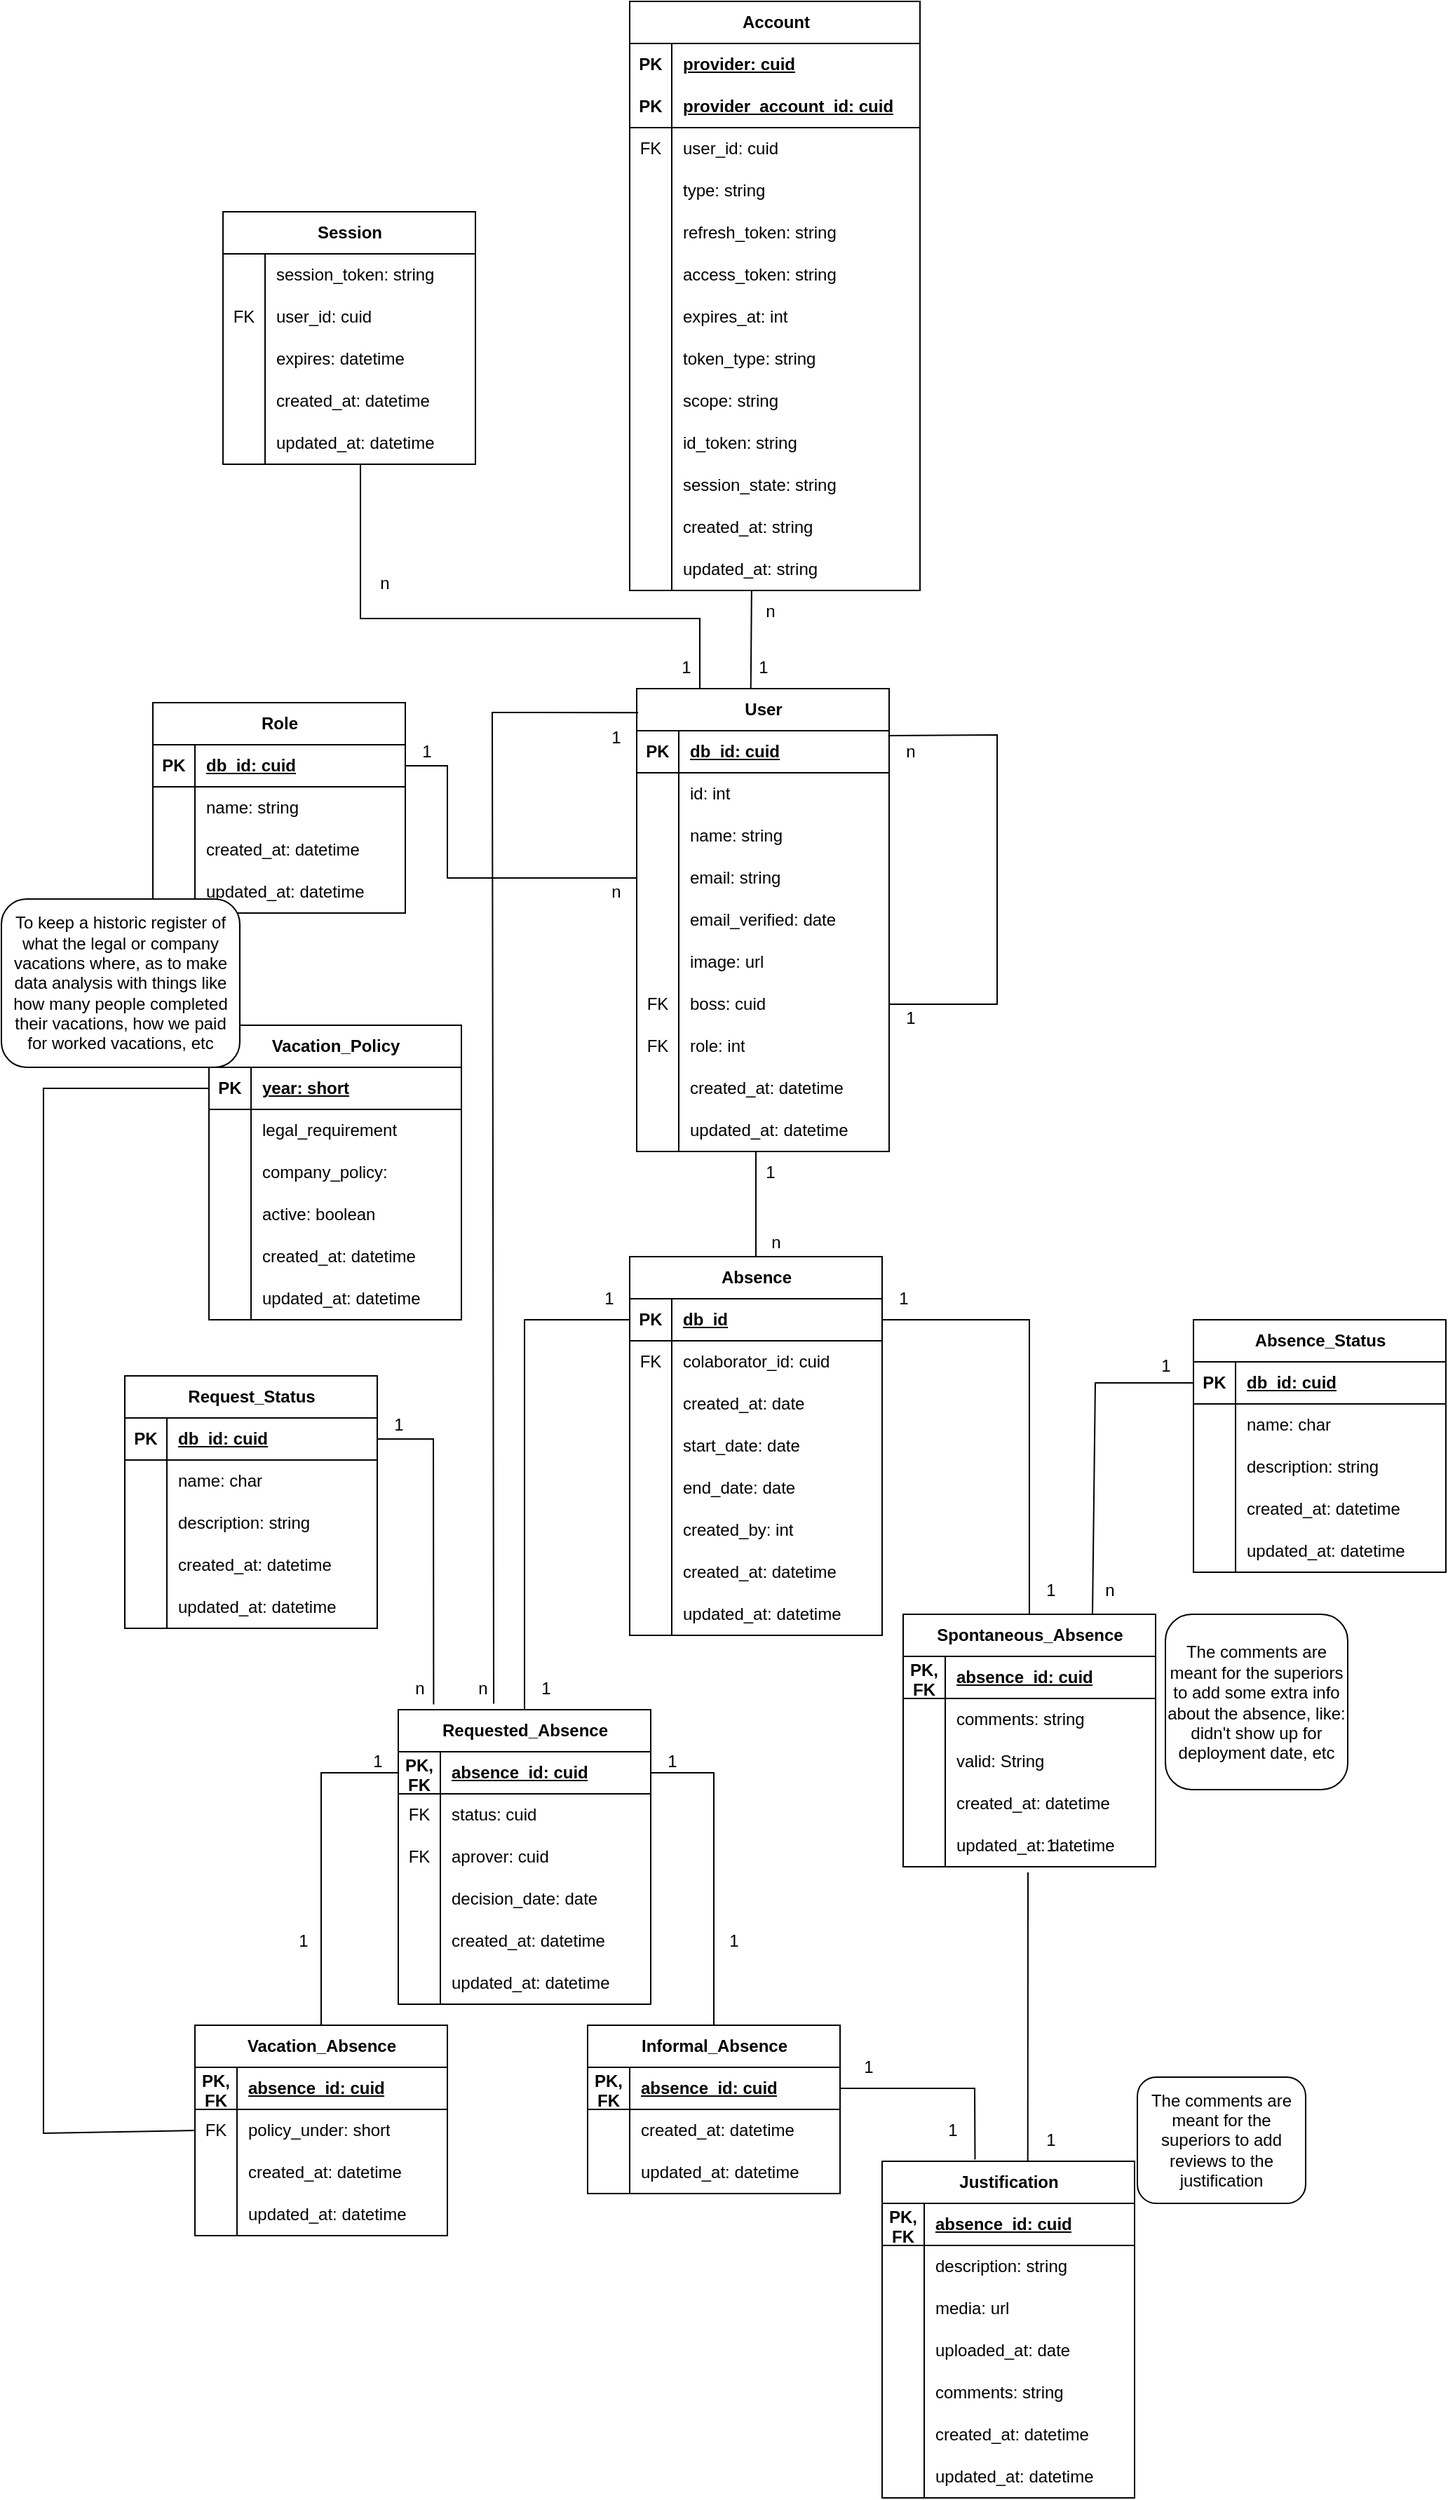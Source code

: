 <mxfile version="21.8.2" type="device">
  <diagram name="Page-1" id="vSKWJVlj8AXmv-8-6NyU">
    <mxGraphModel dx="346" dy="204" grid="1" gridSize="10" guides="1" tooltips="1" connect="1" arrows="1" fold="1" page="1" pageScale="1" pageWidth="850" pageHeight="1100" math="0" shadow="0">
      <root>
        <mxCell id="0" />
        <mxCell id="1" parent="0" />
        <mxCell id="-Ddkyg-j7JmmCkMKxOH0-1" value="User" style="shape=table;startSize=30;container=1;collapsible=1;childLayout=tableLayout;fixedRows=1;rowLines=0;fontStyle=1;align=center;resizeLast=1;html=1;" parent="1" vertex="1">
          <mxGeometry x="813" y="650" width="180" height="330" as="geometry" />
        </mxCell>
        <mxCell id="-Ddkyg-j7JmmCkMKxOH0-2" value="" style="shape=tableRow;horizontal=0;startSize=0;swimlaneHead=0;swimlaneBody=0;fillColor=none;collapsible=0;dropTarget=0;points=[[0,0.5],[1,0.5]];portConstraint=eastwest;top=0;left=0;right=0;bottom=1;" parent="-Ddkyg-j7JmmCkMKxOH0-1" vertex="1">
          <mxGeometry y="30" width="180" height="30" as="geometry" />
        </mxCell>
        <mxCell id="-Ddkyg-j7JmmCkMKxOH0-3" value="PK" style="shape=partialRectangle;connectable=0;fillColor=none;top=0;left=0;bottom=0;right=0;fontStyle=1;overflow=hidden;whiteSpace=wrap;html=1;" parent="-Ddkyg-j7JmmCkMKxOH0-2" vertex="1">
          <mxGeometry width="30" height="30" as="geometry">
            <mxRectangle width="30" height="30" as="alternateBounds" />
          </mxGeometry>
        </mxCell>
        <mxCell id="-Ddkyg-j7JmmCkMKxOH0-4" value="db_id: cuid" style="shape=partialRectangle;connectable=0;fillColor=none;top=0;left=0;bottom=0;right=0;align=left;spacingLeft=6;fontStyle=5;overflow=hidden;whiteSpace=wrap;html=1;" parent="-Ddkyg-j7JmmCkMKxOH0-2" vertex="1">
          <mxGeometry x="30" width="150" height="30" as="geometry">
            <mxRectangle width="150" height="30" as="alternateBounds" />
          </mxGeometry>
        </mxCell>
        <mxCell id="-Ddkyg-j7JmmCkMKxOH0-5" value="" style="shape=tableRow;horizontal=0;startSize=0;swimlaneHead=0;swimlaneBody=0;fillColor=none;collapsible=0;dropTarget=0;points=[[0,0.5],[1,0.5]];portConstraint=eastwest;top=0;left=0;right=0;bottom=0;" parent="-Ddkyg-j7JmmCkMKxOH0-1" vertex="1">
          <mxGeometry y="60" width="180" height="30" as="geometry" />
        </mxCell>
        <mxCell id="-Ddkyg-j7JmmCkMKxOH0-6" value="" style="shape=partialRectangle;connectable=0;fillColor=none;top=0;left=0;bottom=0;right=0;editable=1;overflow=hidden;whiteSpace=wrap;html=1;" parent="-Ddkyg-j7JmmCkMKxOH0-5" vertex="1">
          <mxGeometry width="30" height="30" as="geometry">
            <mxRectangle width="30" height="30" as="alternateBounds" />
          </mxGeometry>
        </mxCell>
        <mxCell id="-Ddkyg-j7JmmCkMKxOH0-7" value="id: int" style="shape=partialRectangle;connectable=0;fillColor=none;top=0;left=0;bottom=0;right=0;align=left;spacingLeft=6;overflow=hidden;whiteSpace=wrap;html=1;" parent="-Ddkyg-j7JmmCkMKxOH0-5" vertex="1">
          <mxGeometry x="30" width="150" height="30" as="geometry">
            <mxRectangle width="150" height="30" as="alternateBounds" />
          </mxGeometry>
        </mxCell>
        <mxCell id="-Ddkyg-j7JmmCkMKxOH0-8" value="" style="shape=tableRow;horizontal=0;startSize=0;swimlaneHead=0;swimlaneBody=0;fillColor=none;collapsible=0;dropTarget=0;points=[[0,0.5],[1,0.5]];portConstraint=eastwest;top=0;left=0;right=0;bottom=0;" parent="-Ddkyg-j7JmmCkMKxOH0-1" vertex="1">
          <mxGeometry y="90" width="180" height="30" as="geometry" />
        </mxCell>
        <mxCell id="-Ddkyg-j7JmmCkMKxOH0-9" value="" style="shape=partialRectangle;connectable=0;fillColor=none;top=0;left=0;bottom=0;right=0;editable=1;overflow=hidden;whiteSpace=wrap;html=1;" parent="-Ddkyg-j7JmmCkMKxOH0-8" vertex="1">
          <mxGeometry width="30" height="30" as="geometry">
            <mxRectangle width="30" height="30" as="alternateBounds" />
          </mxGeometry>
        </mxCell>
        <mxCell id="-Ddkyg-j7JmmCkMKxOH0-10" value="name: string" style="shape=partialRectangle;connectable=0;fillColor=none;top=0;left=0;bottom=0;right=0;align=left;spacingLeft=6;overflow=hidden;whiteSpace=wrap;html=1;" parent="-Ddkyg-j7JmmCkMKxOH0-8" vertex="1">
          <mxGeometry x="30" width="150" height="30" as="geometry">
            <mxRectangle width="150" height="30" as="alternateBounds" />
          </mxGeometry>
        </mxCell>
        <mxCell id="-Ddkyg-j7JmmCkMKxOH0-11" value="" style="shape=tableRow;horizontal=0;startSize=0;swimlaneHead=0;swimlaneBody=0;fillColor=none;collapsible=0;dropTarget=0;points=[[0,0.5],[1,0.5]];portConstraint=eastwest;top=0;left=0;right=0;bottom=0;" parent="-Ddkyg-j7JmmCkMKxOH0-1" vertex="1">
          <mxGeometry y="120" width="180" height="30" as="geometry" />
        </mxCell>
        <mxCell id="-Ddkyg-j7JmmCkMKxOH0-12" value="" style="shape=partialRectangle;connectable=0;fillColor=none;top=0;left=0;bottom=0;right=0;editable=1;overflow=hidden;whiteSpace=wrap;html=1;" parent="-Ddkyg-j7JmmCkMKxOH0-11" vertex="1">
          <mxGeometry width="30" height="30" as="geometry">
            <mxRectangle width="30" height="30" as="alternateBounds" />
          </mxGeometry>
        </mxCell>
        <mxCell id="-Ddkyg-j7JmmCkMKxOH0-13" value="email: string" style="shape=partialRectangle;connectable=0;fillColor=none;top=0;left=0;bottom=0;right=0;align=left;spacingLeft=6;overflow=hidden;whiteSpace=wrap;html=1;" parent="-Ddkyg-j7JmmCkMKxOH0-11" vertex="1">
          <mxGeometry x="30" width="150" height="30" as="geometry">
            <mxRectangle width="150" height="30" as="alternateBounds" />
          </mxGeometry>
        </mxCell>
        <mxCell id="-Ddkyg-j7JmmCkMKxOH0-393" value="" style="shape=tableRow;horizontal=0;startSize=0;swimlaneHead=0;swimlaneBody=0;fillColor=none;collapsible=0;dropTarget=0;points=[[0,0.5],[1,0.5]];portConstraint=eastwest;top=0;left=0;right=0;bottom=0;" parent="-Ddkyg-j7JmmCkMKxOH0-1" vertex="1">
          <mxGeometry y="150" width="180" height="30" as="geometry" />
        </mxCell>
        <mxCell id="-Ddkyg-j7JmmCkMKxOH0-394" value="" style="shape=partialRectangle;connectable=0;fillColor=none;top=0;left=0;bottom=0;right=0;editable=1;overflow=hidden;whiteSpace=wrap;html=1;" parent="-Ddkyg-j7JmmCkMKxOH0-393" vertex="1">
          <mxGeometry width="30" height="30" as="geometry">
            <mxRectangle width="30" height="30" as="alternateBounds" />
          </mxGeometry>
        </mxCell>
        <mxCell id="-Ddkyg-j7JmmCkMKxOH0-395" value="email_verified: date" style="shape=partialRectangle;connectable=0;fillColor=none;top=0;left=0;bottom=0;right=0;align=left;spacingLeft=6;overflow=hidden;whiteSpace=wrap;html=1;" parent="-Ddkyg-j7JmmCkMKxOH0-393" vertex="1">
          <mxGeometry x="30" width="150" height="30" as="geometry">
            <mxRectangle width="150" height="30" as="alternateBounds" />
          </mxGeometry>
        </mxCell>
        <mxCell id="-Ddkyg-j7JmmCkMKxOH0-396" value="" style="shape=tableRow;horizontal=0;startSize=0;swimlaneHead=0;swimlaneBody=0;fillColor=none;collapsible=0;dropTarget=0;points=[[0,0.5],[1,0.5]];portConstraint=eastwest;top=0;left=0;right=0;bottom=0;" parent="-Ddkyg-j7JmmCkMKxOH0-1" vertex="1">
          <mxGeometry y="180" width="180" height="30" as="geometry" />
        </mxCell>
        <mxCell id="-Ddkyg-j7JmmCkMKxOH0-397" value="" style="shape=partialRectangle;connectable=0;fillColor=none;top=0;left=0;bottom=0;right=0;editable=1;overflow=hidden;whiteSpace=wrap;html=1;" parent="-Ddkyg-j7JmmCkMKxOH0-396" vertex="1">
          <mxGeometry width="30" height="30" as="geometry">
            <mxRectangle width="30" height="30" as="alternateBounds" />
          </mxGeometry>
        </mxCell>
        <mxCell id="-Ddkyg-j7JmmCkMKxOH0-398" value="image: url" style="shape=partialRectangle;connectable=0;fillColor=none;top=0;left=0;bottom=0;right=0;align=left;spacingLeft=6;overflow=hidden;whiteSpace=wrap;html=1;" parent="-Ddkyg-j7JmmCkMKxOH0-396" vertex="1">
          <mxGeometry x="30" width="150" height="30" as="geometry">
            <mxRectangle width="150" height="30" as="alternateBounds" />
          </mxGeometry>
        </mxCell>
        <mxCell id="d4fwLcXh6C2RYTHxtNkZ-4" value="" style="shape=tableRow;horizontal=0;startSize=0;swimlaneHead=0;swimlaneBody=0;fillColor=none;collapsible=0;dropTarget=0;points=[[0,0.5],[1,0.5]];portConstraint=eastwest;top=0;left=0;right=0;bottom=0;" parent="-Ddkyg-j7JmmCkMKxOH0-1" vertex="1">
          <mxGeometry y="210" width="180" height="30" as="geometry" />
        </mxCell>
        <mxCell id="d4fwLcXh6C2RYTHxtNkZ-5" value="FK" style="shape=partialRectangle;connectable=0;fillColor=none;top=0;left=0;bottom=0;right=0;editable=1;overflow=hidden;whiteSpace=wrap;html=1;" parent="d4fwLcXh6C2RYTHxtNkZ-4" vertex="1">
          <mxGeometry width="30" height="30" as="geometry">
            <mxRectangle width="30" height="30" as="alternateBounds" />
          </mxGeometry>
        </mxCell>
        <mxCell id="d4fwLcXh6C2RYTHxtNkZ-6" value="boss: cuid" style="shape=partialRectangle;connectable=0;fillColor=none;top=0;left=0;bottom=0;right=0;align=left;spacingLeft=6;overflow=hidden;whiteSpace=wrap;html=1;" parent="d4fwLcXh6C2RYTHxtNkZ-4" vertex="1">
          <mxGeometry x="30" width="150" height="30" as="geometry">
            <mxRectangle width="150" height="30" as="alternateBounds" />
          </mxGeometry>
        </mxCell>
        <mxCell id="-Ddkyg-j7JmmCkMKxOH0-399" value="" style="shape=tableRow;horizontal=0;startSize=0;swimlaneHead=0;swimlaneBody=0;fillColor=none;collapsible=0;dropTarget=0;points=[[0,0.5],[1,0.5]];portConstraint=eastwest;top=0;left=0;right=0;bottom=0;" parent="-Ddkyg-j7JmmCkMKxOH0-1" vertex="1">
          <mxGeometry y="240" width="180" height="30" as="geometry" />
        </mxCell>
        <mxCell id="-Ddkyg-j7JmmCkMKxOH0-400" value="FK" style="shape=partialRectangle;connectable=0;fillColor=none;top=0;left=0;bottom=0;right=0;editable=1;overflow=hidden;whiteSpace=wrap;html=1;" parent="-Ddkyg-j7JmmCkMKxOH0-399" vertex="1">
          <mxGeometry width="30" height="30" as="geometry">
            <mxRectangle width="30" height="30" as="alternateBounds" />
          </mxGeometry>
        </mxCell>
        <mxCell id="-Ddkyg-j7JmmCkMKxOH0-401" value="role: int" style="shape=partialRectangle;connectable=0;fillColor=none;top=0;left=0;bottom=0;right=0;align=left;spacingLeft=6;overflow=hidden;whiteSpace=wrap;html=1;" parent="-Ddkyg-j7JmmCkMKxOH0-399" vertex="1">
          <mxGeometry x="30" width="150" height="30" as="geometry">
            <mxRectangle width="150" height="30" as="alternateBounds" />
          </mxGeometry>
        </mxCell>
        <mxCell id="d4fwLcXh6C2RYTHxtNkZ-94" value="" style="shape=tableRow;horizontal=0;startSize=0;swimlaneHead=0;swimlaneBody=0;fillColor=none;collapsible=0;dropTarget=0;points=[[0,0.5],[1,0.5]];portConstraint=eastwest;top=0;left=0;right=0;bottom=0;" parent="-Ddkyg-j7JmmCkMKxOH0-1" vertex="1">
          <mxGeometry y="270" width="180" height="30" as="geometry" />
        </mxCell>
        <mxCell id="d4fwLcXh6C2RYTHxtNkZ-95" value="" style="shape=partialRectangle;connectable=0;fillColor=none;top=0;left=0;bottom=0;right=0;editable=1;overflow=hidden;whiteSpace=wrap;html=1;" parent="d4fwLcXh6C2RYTHxtNkZ-94" vertex="1">
          <mxGeometry width="30" height="30" as="geometry">
            <mxRectangle width="30" height="30" as="alternateBounds" />
          </mxGeometry>
        </mxCell>
        <mxCell id="d4fwLcXh6C2RYTHxtNkZ-96" value="created_at: datetime" style="shape=partialRectangle;connectable=0;fillColor=none;top=0;left=0;bottom=0;right=0;align=left;spacingLeft=6;overflow=hidden;whiteSpace=wrap;html=1;" parent="d4fwLcXh6C2RYTHxtNkZ-94" vertex="1">
          <mxGeometry x="30" width="150" height="30" as="geometry">
            <mxRectangle width="150" height="30" as="alternateBounds" />
          </mxGeometry>
        </mxCell>
        <mxCell id="d4fwLcXh6C2RYTHxtNkZ-97" value="" style="shape=tableRow;horizontal=0;startSize=0;swimlaneHead=0;swimlaneBody=0;fillColor=none;collapsible=0;dropTarget=0;points=[[0,0.5],[1,0.5]];portConstraint=eastwest;top=0;left=0;right=0;bottom=0;" parent="-Ddkyg-j7JmmCkMKxOH0-1" vertex="1">
          <mxGeometry y="300" width="180" height="30" as="geometry" />
        </mxCell>
        <mxCell id="d4fwLcXh6C2RYTHxtNkZ-98" value="" style="shape=partialRectangle;connectable=0;fillColor=none;top=0;left=0;bottom=0;right=0;editable=1;overflow=hidden;whiteSpace=wrap;html=1;" parent="d4fwLcXh6C2RYTHxtNkZ-97" vertex="1">
          <mxGeometry width="30" height="30" as="geometry">
            <mxRectangle width="30" height="30" as="alternateBounds" />
          </mxGeometry>
        </mxCell>
        <mxCell id="d4fwLcXh6C2RYTHxtNkZ-99" value="updated_at: datetime" style="shape=partialRectangle;connectable=0;fillColor=none;top=0;left=0;bottom=0;right=0;align=left;spacingLeft=6;overflow=hidden;whiteSpace=wrap;html=1;" parent="d4fwLcXh6C2RYTHxtNkZ-97" vertex="1">
          <mxGeometry x="30" width="150" height="30" as="geometry">
            <mxRectangle width="150" height="30" as="alternateBounds" />
          </mxGeometry>
        </mxCell>
        <mxCell id="-Ddkyg-j7JmmCkMKxOH0-14" value="Account" style="shape=table;startSize=30;container=1;collapsible=1;childLayout=tableLayout;fixedRows=1;rowLines=0;fontStyle=1;align=center;resizeLast=1;html=1;" parent="1" vertex="1">
          <mxGeometry x="808" y="160" width="207" height="420" as="geometry" />
        </mxCell>
        <mxCell id="d4fwLcXh6C2RYTHxtNkZ-46" value="" style="shape=tableRow;horizontal=0;startSize=0;swimlaneHead=0;swimlaneBody=0;fillColor=none;collapsible=0;dropTarget=0;points=[[0,0.5],[1,0.5]];portConstraint=eastwest;top=0;left=0;right=0;bottom=0;" parent="-Ddkyg-j7JmmCkMKxOH0-14" vertex="1">
          <mxGeometry y="30" width="207" height="30" as="geometry" />
        </mxCell>
        <mxCell id="d4fwLcXh6C2RYTHxtNkZ-47" value="PK" style="shape=partialRectangle;connectable=0;fillColor=none;top=0;left=0;bottom=0;right=0;fontStyle=1;overflow=hidden;whiteSpace=wrap;html=1;" parent="d4fwLcXh6C2RYTHxtNkZ-46" vertex="1">
          <mxGeometry width="30" height="30" as="geometry">
            <mxRectangle width="30" height="30" as="alternateBounds" />
          </mxGeometry>
        </mxCell>
        <mxCell id="d4fwLcXh6C2RYTHxtNkZ-48" value="provider: cuid" style="shape=partialRectangle;connectable=0;fillColor=none;top=0;left=0;bottom=0;right=0;align=left;spacingLeft=6;fontStyle=5;overflow=hidden;whiteSpace=wrap;html=1;" parent="d4fwLcXh6C2RYTHxtNkZ-46" vertex="1">
          <mxGeometry x="30" width="177" height="30" as="geometry">
            <mxRectangle width="177" height="30" as="alternateBounds" />
          </mxGeometry>
        </mxCell>
        <mxCell id="-Ddkyg-j7JmmCkMKxOH0-15" value="" style="shape=tableRow;horizontal=0;startSize=0;swimlaneHead=0;swimlaneBody=0;fillColor=none;collapsible=0;dropTarget=0;points=[[0,0.5],[1,0.5]];portConstraint=eastwest;top=0;left=0;right=0;bottom=1;" parent="-Ddkyg-j7JmmCkMKxOH0-14" vertex="1">
          <mxGeometry y="60" width="207" height="30" as="geometry" />
        </mxCell>
        <mxCell id="-Ddkyg-j7JmmCkMKxOH0-16" value="PK" style="shape=partialRectangle;connectable=0;fillColor=none;top=0;left=0;bottom=0;right=0;fontStyle=1;overflow=hidden;whiteSpace=wrap;html=1;" parent="-Ddkyg-j7JmmCkMKxOH0-15" vertex="1">
          <mxGeometry width="30" height="30" as="geometry">
            <mxRectangle width="30" height="30" as="alternateBounds" />
          </mxGeometry>
        </mxCell>
        <mxCell id="-Ddkyg-j7JmmCkMKxOH0-17" value="provider_account_id: cuid" style="shape=partialRectangle;connectable=0;fillColor=none;top=0;left=0;bottom=0;right=0;align=left;spacingLeft=6;fontStyle=5;overflow=hidden;whiteSpace=wrap;html=1;" parent="-Ddkyg-j7JmmCkMKxOH0-15" vertex="1">
          <mxGeometry x="30" width="177" height="30" as="geometry">
            <mxRectangle width="177" height="30" as="alternateBounds" />
          </mxGeometry>
        </mxCell>
        <mxCell id="-Ddkyg-j7JmmCkMKxOH0-18" value="" style="shape=tableRow;horizontal=0;startSize=0;swimlaneHead=0;swimlaneBody=0;fillColor=none;collapsible=0;dropTarget=0;points=[[0,0.5],[1,0.5]];portConstraint=eastwest;top=0;left=0;right=0;bottom=0;" parent="-Ddkyg-j7JmmCkMKxOH0-14" vertex="1">
          <mxGeometry y="90" width="207" height="30" as="geometry" />
        </mxCell>
        <mxCell id="-Ddkyg-j7JmmCkMKxOH0-19" value="FK" style="shape=partialRectangle;connectable=0;fillColor=none;top=0;left=0;bottom=0;right=0;editable=1;overflow=hidden;whiteSpace=wrap;html=1;" parent="-Ddkyg-j7JmmCkMKxOH0-18" vertex="1">
          <mxGeometry width="30" height="30" as="geometry">
            <mxRectangle width="30" height="30" as="alternateBounds" />
          </mxGeometry>
        </mxCell>
        <mxCell id="-Ddkyg-j7JmmCkMKxOH0-20" value="user_id: cuid" style="shape=partialRectangle;connectable=0;fillColor=none;top=0;left=0;bottom=0;right=0;align=left;spacingLeft=6;overflow=hidden;whiteSpace=wrap;html=1;" parent="-Ddkyg-j7JmmCkMKxOH0-18" vertex="1">
          <mxGeometry x="30" width="177" height="30" as="geometry">
            <mxRectangle width="177" height="30" as="alternateBounds" />
          </mxGeometry>
        </mxCell>
        <mxCell id="-Ddkyg-j7JmmCkMKxOH0-21" value="" style="shape=tableRow;horizontal=0;startSize=0;swimlaneHead=0;swimlaneBody=0;fillColor=none;collapsible=0;dropTarget=0;points=[[0,0.5],[1,0.5]];portConstraint=eastwest;top=0;left=0;right=0;bottom=0;" parent="-Ddkyg-j7JmmCkMKxOH0-14" vertex="1">
          <mxGeometry y="120" width="207" height="30" as="geometry" />
        </mxCell>
        <mxCell id="-Ddkyg-j7JmmCkMKxOH0-22" value="" style="shape=partialRectangle;connectable=0;fillColor=none;top=0;left=0;bottom=0;right=0;editable=1;overflow=hidden;whiteSpace=wrap;html=1;" parent="-Ddkyg-j7JmmCkMKxOH0-21" vertex="1">
          <mxGeometry width="30" height="30" as="geometry">
            <mxRectangle width="30" height="30" as="alternateBounds" />
          </mxGeometry>
        </mxCell>
        <mxCell id="-Ddkyg-j7JmmCkMKxOH0-23" value="type: string" style="shape=partialRectangle;connectable=0;fillColor=none;top=0;left=0;bottom=0;right=0;align=left;spacingLeft=6;overflow=hidden;whiteSpace=wrap;html=1;" parent="-Ddkyg-j7JmmCkMKxOH0-21" vertex="1">
          <mxGeometry x="30" width="177" height="30" as="geometry">
            <mxRectangle width="177" height="30" as="alternateBounds" />
          </mxGeometry>
        </mxCell>
        <mxCell id="-Ddkyg-j7JmmCkMKxOH0-24" value="" style="shape=tableRow;horizontal=0;startSize=0;swimlaneHead=0;swimlaneBody=0;fillColor=none;collapsible=0;dropTarget=0;points=[[0,0.5],[1,0.5]];portConstraint=eastwest;top=0;left=0;right=0;bottom=0;" parent="-Ddkyg-j7JmmCkMKxOH0-14" vertex="1">
          <mxGeometry y="150" width="207" height="30" as="geometry" />
        </mxCell>
        <mxCell id="-Ddkyg-j7JmmCkMKxOH0-25" value="" style="shape=partialRectangle;connectable=0;fillColor=none;top=0;left=0;bottom=0;right=0;editable=1;overflow=hidden;whiteSpace=wrap;html=1;" parent="-Ddkyg-j7JmmCkMKxOH0-24" vertex="1">
          <mxGeometry width="30" height="30" as="geometry">
            <mxRectangle width="30" height="30" as="alternateBounds" />
          </mxGeometry>
        </mxCell>
        <mxCell id="-Ddkyg-j7JmmCkMKxOH0-26" value="refresh_token: string" style="shape=partialRectangle;connectable=0;fillColor=none;top=0;left=0;bottom=0;right=0;align=left;spacingLeft=6;overflow=hidden;whiteSpace=wrap;html=1;" parent="-Ddkyg-j7JmmCkMKxOH0-24" vertex="1">
          <mxGeometry x="30" width="177" height="30" as="geometry">
            <mxRectangle width="177" height="30" as="alternateBounds" />
          </mxGeometry>
        </mxCell>
        <mxCell id="d4fwLcXh6C2RYTHxtNkZ-49" value="" style="shape=tableRow;horizontal=0;startSize=0;swimlaneHead=0;swimlaneBody=0;fillColor=none;collapsible=0;dropTarget=0;points=[[0,0.5],[1,0.5]];portConstraint=eastwest;top=0;left=0;right=0;bottom=0;" parent="-Ddkyg-j7JmmCkMKxOH0-14" vertex="1">
          <mxGeometry y="180" width="207" height="30" as="geometry" />
        </mxCell>
        <mxCell id="d4fwLcXh6C2RYTHxtNkZ-50" value="" style="shape=partialRectangle;connectable=0;fillColor=none;top=0;left=0;bottom=0;right=0;editable=1;overflow=hidden;whiteSpace=wrap;html=1;" parent="d4fwLcXh6C2RYTHxtNkZ-49" vertex="1">
          <mxGeometry width="30" height="30" as="geometry">
            <mxRectangle width="30" height="30" as="alternateBounds" />
          </mxGeometry>
        </mxCell>
        <mxCell id="d4fwLcXh6C2RYTHxtNkZ-51" value="access_token: string" style="shape=partialRectangle;connectable=0;fillColor=none;top=0;left=0;bottom=0;right=0;align=left;spacingLeft=6;overflow=hidden;whiteSpace=wrap;html=1;" parent="d4fwLcXh6C2RYTHxtNkZ-49" vertex="1">
          <mxGeometry x="30" width="177" height="30" as="geometry">
            <mxRectangle width="177" height="30" as="alternateBounds" />
          </mxGeometry>
        </mxCell>
        <mxCell id="d4fwLcXh6C2RYTHxtNkZ-52" value="" style="shape=tableRow;horizontal=0;startSize=0;swimlaneHead=0;swimlaneBody=0;fillColor=none;collapsible=0;dropTarget=0;points=[[0,0.5],[1,0.5]];portConstraint=eastwest;top=0;left=0;right=0;bottom=0;" parent="-Ddkyg-j7JmmCkMKxOH0-14" vertex="1">
          <mxGeometry y="210" width="207" height="30" as="geometry" />
        </mxCell>
        <mxCell id="d4fwLcXh6C2RYTHxtNkZ-53" value="" style="shape=partialRectangle;connectable=0;fillColor=none;top=0;left=0;bottom=0;right=0;editable=1;overflow=hidden;whiteSpace=wrap;html=1;" parent="d4fwLcXh6C2RYTHxtNkZ-52" vertex="1">
          <mxGeometry width="30" height="30" as="geometry">
            <mxRectangle width="30" height="30" as="alternateBounds" />
          </mxGeometry>
        </mxCell>
        <mxCell id="d4fwLcXh6C2RYTHxtNkZ-54" value="expires_at: int" style="shape=partialRectangle;connectable=0;fillColor=none;top=0;left=0;bottom=0;right=0;align=left;spacingLeft=6;overflow=hidden;whiteSpace=wrap;html=1;" parent="d4fwLcXh6C2RYTHxtNkZ-52" vertex="1">
          <mxGeometry x="30" width="177" height="30" as="geometry">
            <mxRectangle width="177" height="30" as="alternateBounds" />
          </mxGeometry>
        </mxCell>
        <mxCell id="d4fwLcXh6C2RYTHxtNkZ-55" value="" style="shape=tableRow;horizontal=0;startSize=0;swimlaneHead=0;swimlaneBody=0;fillColor=none;collapsible=0;dropTarget=0;points=[[0,0.5],[1,0.5]];portConstraint=eastwest;top=0;left=0;right=0;bottom=0;" parent="-Ddkyg-j7JmmCkMKxOH0-14" vertex="1">
          <mxGeometry y="240" width="207" height="30" as="geometry" />
        </mxCell>
        <mxCell id="d4fwLcXh6C2RYTHxtNkZ-56" value="" style="shape=partialRectangle;connectable=0;fillColor=none;top=0;left=0;bottom=0;right=0;editable=1;overflow=hidden;whiteSpace=wrap;html=1;" parent="d4fwLcXh6C2RYTHxtNkZ-55" vertex="1">
          <mxGeometry width="30" height="30" as="geometry">
            <mxRectangle width="30" height="30" as="alternateBounds" />
          </mxGeometry>
        </mxCell>
        <mxCell id="d4fwLcXh6C2RYTHxtNkZ-57" value="token_type: string" style="shape=partialRectangle;connectable=0;fillColor=none;top=0;left=0;bottom=0;right=0;align=left;spacingLeft=6;overflow=hidden;whiteSpace=wrap;html=1;" parent="d4fwLcXh6C2RYTHxtNkZ-55" vertex="1">
          <mxGeometry x="30" width="177" height="30" as="geometry">
            <mxRectangle width="177" height="30" as="alternateBounds" />
          </mxGeometry>
        </mxCell>
        <mxCell id="d4fwLcXh6C2RYTHxtNkZ-58" value="" style="shape=tableRow;horizontal=0;startSize=0;swimlaneHead=0;swimlaneBody=0;fillColor=none;collapsible=0;dropTarget=0;points=[[0,0.5],[1,0.5]];portConstraint=eastwest;top=0;left=0;right=0;bottom=0;" parent="-Ddkyg-j7JmmCkMKxOH0-14" vertex="1">
          <mxGeometry y="270" width="207" height="30" as="geometry" />
        </mxCell>
        <mxCell id="d4fwLcXh6C2RYTHxtNkZ-59" value="" style="shape=partialRectangle;connectable=0;fillColor=none;top=0;left=0;bottom=0;right=0;editable=1;overflow=hidden;whiteSpace=wrap;html=1;" parent="d4fwLcXh6C2RYTHxtNkZ-58" vertex="1">
          <mxGeometry width="30" height="30" as="geometry">
            <mxRectangle width="30" height="30" as="alternateBounds" />
          </mxGeometry>
        </mxCell>
        <mxCell id="d4fwLcXh6C2RYTHxtNkZ-60" value="scope: string" style="shape=partialRectangle;connectable=0;fillColor=none;top=0;left=0;bottom=0;right=0;align=left;spacingLeft=6;overflow=hidden;whiteSpace=wrap;html=1;" parent="d4fwLcXh6C2RYTHxtNkZ-58" vertex="1">
          <mxGeometry x="30" width="177" height="30" as="geometry">
            <mxRectangle width="177" height="30" as="alternateBounds" />
          </mxGeometry>
        </mxCell>
        <mxCell id="d4fwLcXh6C2RYTHxtNkZ-61" value="" style="shape=tableRow;horizontal=0;startSize=0;swimlaneHead=0;swimlaneBody=0;fillColor=none;collapsible=0;dropTarget=0;points=[[0,0.5],[1,0.5]];portConstraint=eastwest;top=0;left=0;right=0;bottom=0;" parent="-Ddkyg-j7JmmCkMKxOH0-14" vertex="1">
          <mxGeometry y="300" width="207" height="30" as="geometry" />
        </mxCell>
        <mxCell id="d4fwLcXh6C2RYTHxtNkZ-62" value="" style="shape=partialRectangle;connectable=0;fillColor=none;top=0;left=0;bottom=0;right=0;editable=1;overflow=hidden;whiteSpace=wrap;html=1;" parent="d4fwLcXh6C2RYTHxtNkZ-61" vertex="1">
          <mxGeometry width="30" height="30" as="geometry">
            <mxRectangle width="30" height="30" as="alternateBounds" />
          </mxGeometry>
        </mxCell>
        <mxCell id="d4fwLcXh6C2RYTHxtNkZ-63" value="id_token: string" style="shape=partialRectangle;connectable=0;fillColor=none;top=0;left=0;bottom=0;right=0;align=left;spacingLeft=6;overflow=hidden;whiteSpace=wrap;html=1;" parent="d4fwLcXh6C2RYTHxtNkZ-61" vertex="1">
          <mxGeometry x="30" width="177" height="30" as="geometry">
            <mxRectangle width="177" height="30" as="alternateBounds" />
          </mxGeometry>
        </mxCell>
        <mxCell id="d4fwLcXh6C2RYTHxtNkZ-64" value="" style="shape=tableRow;horizontal=0;startSize=0;swimlaneHead=0;swimlaneBody=0;fillColor=none;collapsible=0;dropTarget=0;points=[[0,0.5],[1,0.5]];portConstraint=eastwest;top=0;left=0;right=0;bottom=0;" parent="-Ddkyg-j7JmmCkMKxOH0-14" vertex="1">
          <mxGeometry y="330" width="207" height="30" as="geometry" />
        </mxCell>
        <mxCell id="d4fwLcXh6C2RYTHxtNkZ-65" value="" style="shape=partialRectangle;connectable=0;fillColor=none;top=0;left=0;bottom=0;right=0;editable=1;overflow=hidden;whiteSpace=wrap;html=1;" parent="d4fwLcXh6C2RYTHxtNkZ-64" vertex="1">
          <mxGeometry width="30" height="30" as="geometry">
            <mxRectangle width="30" height="30" as="alternateBounds" />
          </mxGeometry>
        </mxCell>
        <mxCell id="d4fwLcXh6C2RYTHxtNkZ-66" value="session_state: string" style="shape=partialRectangle;connectable=0;fillColor=none;top=0;left=0;bottom=0;right=0;align=left;spacingLeft=6;overflow=hidden;whiteSpace=wrap;html=1;" parent="d4fwLcXh6C2RYTHxtNkZ-64" vertex="1">
          <mxGeometry x="30" width="177" height="30" as="geometry">
            <mxRectangle width="177" height="30" as="alternateBounds" />
          </mxGeometry>
        </mxCell>
        <mxCell id="d4fwLcXh6C2RYTHxtNkZ-67" value="" style="shape=tableRow;horizontal=0;startSize=0;swimlaneHead=0;swimlaneBody=0;fillColor=none;collapsible=0;dropTarget=0;points=[[0,0.5],[1,0.5]];portConstraint=eastwest;top=0;left=0;right=0;bottom=0;" parent="-Ddkyg-j7JmmCkMKxOH0-14" vertex="1">
          <mxGeometry y="360" width="207" height="30" as="geometry" />
        </mxCell>
        <mxCell id="d4fwLcXh6C2RYTHxtNkZ-68" value="" style="shape=partialRectangle;connectable=0;fillColor=none;top=0;left=0;bottom=0;right=0;editable=1;overflow=hidden;whiteSpace=wrap;html=1;" parent="d4fwLcXh6C2RYTHxtNkZ-67" vertex="1">
          <mxGeometry width="30" height="30" as="geometry">
            <mxRectangle width="30" height="30" as="alternateBounds" />
          </mxGeometry>
        </mxCell>
        <mxCell id="d4fwLcXh6C2RYTHxtNkZ-69" value="created_at: string" style="shape=partialRectangle;connectable=0;fillColor=none;top=0;left=0;bottom=0;right=0;align=left;spacingLeft=6;overflow=hidden;whiteSpace=wrap;html=1;" parent="d4fwLcXh6C2RYTHxtNkZ-67" vertex="1">
          <mxGeometry x="30" width="177" height="30" as="geometry">
            <mxRectangle width="177" height="30" as="alternateBounds" />
          </mxGeometry>
        </mxCell>
        <mxCell id="d4fwLcXh6C2RYTHxtNkZ-70" value="" style="shape=tableRow;horizontal=0;startSize=0;swimlaneHead=0;swimlaneBody=0;fillColor=none;collapsible=0;dropTarget=0;points=[[0,0.5],[1,0.5]];portConstraint=eastwest;top=0;left=0;right=0;bottom=0;" parent="-Ddkyg-j7JmmCkMKxOH0-14" vertex="1">
          <mxGeometry y="390" width="207" height="30" as="geometry" />
        </mxCell>
        <mxCell id="d4fwLcXh6C2RYTHxtNkZ-71" value="" style="shape=partialRectangle;connectable=0;fillColor=none;top=0;left=0;bottom=0;right=0;editable=1;overflow=hidden;whiteSpace=wrap;html=1;" parent="d4fwLcXh6C2RYTHxtNkZ-70" vertex="1">
          <mxGeometry width="30" height="30" as="geometry">
            <mxRectangle width="30" height="30" as="alternateBounds" />
          </mxGeometry>
        </mxCell>
        <mxCell id="d4fwLcXh6C2RYTHxtNkZ-72" value="updated_at: string" style="shape=partialRectangle;connectable=0;fillColor=none;top=0;left=0;bottom=0;right=0;align=left;spacingLeft=6;overflow=hidden;whiteSpace=wrap;html=1;" parent="d4fwLcXh6C2RYTHxtNkZ-70" vertex="1">
          <mxGeometry x="30" width="177" height="30" as="geometry">
            <mxRectangle width="177" height="30" as="alternateBounds" />
          </mxGeometry>
        </mxCell>
        <mxCell id="-Ddkyg-j7JmmCkMKxOH0-27" value="Session" style="shape=table;startSize=30;container=1;collapsible=1;childLayout=tableLayout;fixedRows=1;rowLines=0;fontStyle=1;align=center;resizeLast=1;html=1;" parent="1" vertex="1">
          <mxGeometry x="518" y="310" width="180" height="180" as="geometry" />
        </mxCell>
        <mxCell id="-Ddkyg-j7JmmCkMKxOH0-31" value="" style="shape=tableRow;horizontal=0;startSize=0;swimlaneHead=0;swimlaneBody=0;fillColor=none;collapsible=0;dropTarget=0;points=[[0,0.5],[1,0.5]];portConstraint=eastwest;top=0;left=0;right=0;bottom=0;" parent="-Ddkyg-j7JmmCkMKxOH0-27" vertex="1">
          <mxGeometry y="30" width="180" height="30" as="geometry" />
        </mxCell>
        <mxCell id="-Ddkyg-j7JmmCkMKxOH0-32" value="" style="shape=partialRectangle;connectable=0;fillColor=none;top=0;left=0;bottom=0;right=0;editable=1;overflow=hidden;whiteSpace=wrap;html=1;" parent="-Ddkyg-j7JmmCkMKxOH0-31" vertex="1">
          <mxGeometry width="30" height="30" as="geometry">
            <mxRectangle width="30" height="30" as="alternateBounds" />
          </mxGeometry>
        </mxCell>
        <mxCell id="-Ddkyg-j7JmmCkMKxOH0-33" value="session_token: string" style="shape=partialRectangle;connectable=0;fillColor=none;top=0;left=0;bottom=0;right=0;align=left;spacingLeft=6;overflow=hidden;whiteSpace=wrap;html=1;" parent="-Ddkyg-j7JmmCkMKxOH0-31" vertex="1">
          <mxGeometry x="30" width="150" height="30" as="geometry">
            <mxRectangle width="150" height="30" as="alternateBounds" />
          </mxGeometry>
        </mxCell>
        <mxCell id="-Ddkyg-j7JmmCkMKxOH0-34" value="" style="shape=tableRow;horizontal=0;startSize=0;swimlaneHead=0;swimlaneBody=0;fillColor=none;collapsible=0;dropTarget=0;points=[[0,0.5],[1,0.5]];portConstraint=eastwest;top=0;left=0;right=0;bottom=0;" parent="-Ddkyg-j7JmmCkMKxOH0-27" vertex="1">
          <mxGeometry y="60" width="180" height="30" as="geometry" />
        </mxCell>
        <mxCell id="-Ddkyg-j7JmmCkMKxOH0-35" value="FK" style="shape=partialRectangle;connectable=0;fillColor=none;top=0;left=0;bottom=0;right=0;editable=1;overflow=hidden;whiteSpace=wrap;html=1;" parent="-Ddkyg-j7JmmCkMKxOH0-34" vertex="1">
          <mxGeometry width="30" height="30" as="geometry">
            <mxRectangle width="30" height="30" as="alternateBounds" />
          </mxGeometry>
        </mxCell>
        <mxCell id="-Ddkyg-j7JmmCkMKxOH0-36" value="user_id: cuid" style="shape=partialRectangle;connectable=0;fillColor=none;top=0;left=0;bottom=0;right=0;align=left;spacingLeft=6;overflow=hidden;whiteSpace=wrap;html=1;" parent="-Ddkyg-j7JmmCkMKxOH0-34" vertex="1">
          <mxGeometry x="30" width="150" height="30" as="geometry">
            <mxRectangle width="150" height="30" as="alternateBounds" />
          </mxGeometry>
        </mxCell>
        <mxCell id="-Ddkyg-j7JmmCkMKxOH0-37" value="" style="shape=tableRow;horizontal=0;startSize=0;swimlaneHead=0;swimlaneBody=0;fillColor=none;collapsible=0;dropTarget=0;points=[[0,0.5],[1,0.5]];portConstraint=eastwest;top=0;left=0;right=0;bottom=0;" parent="-Ddkyg-j7JmmCkMKxOH0-27" vertex="1">
          <mxGeometry y="90" width="180" height="30" as="geometry" />
        </mxCell>
        <mxCell id="-Ddkyg-j7JmmCkMKxOH0-38" value="" style="shape=partialRectangle;connectable=0;fillColor=none;top=0;left=0;bottom=0;right=0;editable=1;overflow=hidden;whiteSpace=wrap;html=1;" parent="-Ddkyg-j7JmmCkMKxOH0-37" vertex="1">
          <mxGeometry width="30" height="30" as="geometry">
            <mxRectangle width="30" height="30" as="alternateBounds" />
          </mxGeometry>
        </mxCell>
        <mxCell id="-Ddkyg-j7JmmCkMKxOH0-39" value="expires: datetime" style="shape=partialRectangle;connectable=0;fillColor=none;top=0;left=0;bottom=0;right=0;align=left;spacingLeft=6;overflow=hidden;whiteSpace=wrap;html=1;" parent="-Ddkyg-j7JmmCkMKxOH0-37" vertex="1">
          <mxGeometry x="30" width="150" height="30" as="geometry">
            <mxRectangle width="150" height="30" as="alternateBounds" />
          </mxGeometry>
        </mxCell>
        <mxCell id="d4fwLcXh6C2RYTHxtNkZ-74" value="" style="shape=tableRow;horizontal=0;startSize=0;swimlaneHead=0;swimlaneBody=0;fillColor=none;collapsible=0;dropTarget=0;points=[[0,0.5],[1,0.5]];portConstraint=eastwest;top=0;left=0;right=0;bottom=0;" parent="-Ddkyg-j7JmmCkMKxOH0-27" vertex="1">
          <mxGeometry y="120" width="180" height="30" as="geometry" />
        </mxCell>
        <mxCell id="d4fwLcXh6C2RYTHxtNkZ-75" value="" style="shape=partialRectangle;connectable=0;fillColor=none;top=0;left=0;bottom=0;right=0;editable=1;overflow=hidden;whiteSpace=wrap;html=1;" parent="d4fwLcXh6C2RYTHxtNkZ-74" vertex="1">
          <mxGeometry width="30" height="30" as="geometry">
            <mxRectangle width="30" height="30" as="alternateBounds" />
          </mxGeometry>
        </mxCell>
        <mxCell id="d4fwLcXh6C2RYTHxtNkZ-76" value="created_at: datetime" style="shape=partialRectangle;connectable=0;fillColor=none;top=0;left=0;bottom=0;right=0;align=left;spacingLeft=6;overflow=hidden;whiteSpace=wrap;html=1;" parent="d4fwLcXh6C2RYTHxtNkZ-74" vertex="1">
          <mxGeometry x="30" width="150" height="30" as="geometry">
            <mxRectangle width="150" height="30" as="alternateBounds" />
          </mxGeometry>
        </mxCell>
        <mxCell id="d4fwLcXh6C2RYTHxtNkZ-77" value="" style="shape=tableRow;horizontal=0;startSize=0;swimlaneHead=0;swimlaneBody=0;fillColor=none;collapsible=0;dropTarget=0;points=[[0,0.5],[1,0.5]];portConstraint=eastwest;top=0;left=0;right=0;bottom=0;" parent="-Ddkyg-j7JmmCkMKxOH0-27" vertex="1">
          <mxGeometry y="150" width="180" height="30" as="geometry" />
        </mxCell>
        <mxCell id="d4fwLcXh6C2RYTHxtNkZ-78" value="" style="shape=partialRectangle;connectable=0;fillColor=none;top=0;left=0;bottom=0;right=0;editable=1;overflow=hidden;whiteSpace=wrap;html=1;" parent="d4fwLcXh6C2RYTHxtNkZ-77" vertex="1">
          <mxGeometry width="30" height="30" as="geometry">
            <mxRectangle width="30" height="30" as="alternateBounds" />
          </mxGeometry>
        </mxCell>
        <mxCell id="d4fwLcXh6C2RYTHxtNkZ-79" value="updated_at: datetime" style="shape=partialRectangle;connectable=0;fillColor=none;top=0;left=0;bottom=0;right=0;align=left;spacingLeft=6;overflow=hidden;whiteSpace=wrap;html=1;" parent="d4fwLcXh6C2RYTHxtNkZ-77" vertex="1">
          <mxGeometry x="30" width="150" height="30" as="geometry">
            <mxRectangle width="150" height="30" as="alternateBounds" />
          </mxGeometry>
        </mxCell>
        <mxCell id="-Ddkyg-j7JmmCkMKxOH0-40" value="Role" style="shape=table;startSize=30;container=1;collapsible=1;childLayout=tableLayout;fixedRows=1;rowLines=0;fontStyle=1;align=center;resizeLast=1;html=1;" parent="1" vertex="1">
          <mxGeometry x="468" y="660" width="180" height="150" as="geometry" />
        </mxCell>
        <mxCell id="-Ddkyg-j7JmmCkMKxOH0-41" value="" style="shape=tableRow;horizontal=0;startSize=0;swimlaneHead=0;swimlaneBody=0;fillColor=none;collapsible=0;dropTarget=0;points=[[0,0.5],[1,0.5]];portConstraint=eastwest;top=0;left=0;right=0;bottom=1;" parent="-Ddkyg-j7JmmCkMKxOH0-40" vertex="1">
          <mxGeometry y="30" width="180" height="30" as="geometry" />
        </mxCell>
        <mxCell id="-Ddkyg-j7JmmCkMKxOH0-42" value="PK" style="shape=partialRectangle;connectable=0;fillColor=none;top=0;left=0;bottom=0;right=0;fontStyle=1;overflow=hidden;whiteSpace=wrap;html=1;" parent="-Ddkyg-j7JmmCkMKxOH0-41" vertex="1">
          <mxGeometry width="30.0" height="30" as="geometry">
            <mxRectangle width="30.0" height="30" as="alternateBounds" />
          </mxGeometry>
        </mxCell>
        <mxCell id="-Ddkyg-j7JmmCkMKxOH0-43" value="db_id: cuid" style="shape=partialRectangle;connectable=0;fillColor=none;top=0;left=0;bottom=0;right=0;align=left;spacingLeft=6;fontStyle=5;overflow=hidden;whiteSpace=wrap;html=1;" parent="-Ddkyg-j7JmmCkMKxOH0-41" vertex="1">
          <mxGeometry x="30.0" width="150.0" height="30" as="geometry">
            <mxRectangle width="150.0" height="30" as="alternateBounds" />
          </mxGeometry>
        </mxCell>
        <mxCell id="-Ddkyg-j7JmmCkMKxOH0-44" value="" style="shape=tableRow;horizontal=0;startSize=0;swimlaneHead=0;swimlaneBody=0;fillColor=none;collapsible=0;dropTarget=0;points=[[0,0.5],[1,0.5]];portConstraint=eastwest;top=0;left=0;right=0;bottom=0;" parent="-Ddkyg-j7JmmCkMKxOH0-40" vertex="1">
          <mxGeometry y="60" width="180" height="30" as="geometry" />
        </mxCell>
        <mxCell id="-Ddkyg-j7JmmCkMKxOH0-45" value="" style="shape=partialRectangle;connectable=0;fillColor=none;top=0;left=0;bottom=0;right=0;editable=1;overflow=hidden;whiteSpace=wrap;html=1;" parent="-Ddkyg-j7JmmCkMKxOH0-44" vertex="1">
          <mxGeometry width="30.0" height="30" as="geometry">
            <mxRectangle width="30.0" height="30" as="alternateBounds" />
          </mxGeometry>
        </mxCell>
        <mxCell id="-Ddkyg-j7JmmCkMKxOH0-46" value="name: string" style="shape=partialRectangle;connectable=0;fillColor=none;top=0;left=0;bottom=0;right=0;align=left;spacingLeft=6;overflow=hidden;whiteSpace=wrap;html=1;" parent="-Ddkyg-j7JmmCkMKxOH0-44" vertex="1">
          <mxGeometry x="30.0" width="150.0" height="30" as="geometry">
            <mxRectangle width="150.0" height="30" as="alternateBounds" />
          </mxGeometry>
        </mxCell>
        <mxCell id="d4fwLcXh6C2RYTHxtNkZ-88" value="" style="shape=tableRow;horizontal=0;startSize=0;swimlaneHead=0;swimlaneBody=0;fillColor=none;collapsible=0;dropTarget=0;points=[[0,0.5],[1,0.5]];portConstraint=eastwest;top=0;left=0;right=0;bottom=0;" parent="-Ddkyg-j7JmmCkMKxOH0-40" vertex="1">
          <mxGeometry y="90" width="180" height="30" as="geometry" />
        </mxCell>
        <mxCell id="d4fwLcXh6C2RYTHxtNkZ-89" value="" style="shape=partialRectangle;connectable=0;fillColor=none;top=0;left=0;bottom=0;right=0;editable=1;overflow=hidden;whiteSpace=wrap;html=1;" parent="d4fwLcXh6C2RYTHxtNkZ-88" vertex="1">
          <mxGeometry width="30.0" height="30" as="geometry">
            <mxRectangle width="30.0" height="30" as="alternateBounds" />
          </mxGeometry>
        </mxCell>
        <mxCell id="d4fwLcXh6C2RYTHxtNkZ-90" value="created_at: datetime" style="shape=partialRectangle;connectable=0;fillColor=none;top=0;left=0;bottom=0;right=0;align=left;spacingLeft=6;overflow=hidden;whiteSpace=wrap;html=1;" parent="d4fwLcXh6C2RYTHxtNkZ-88" vertex="1">
          <mxGeometry x="30.0" width="150.0" height="30" as="geometry">
            <mxRectangle width="150.0" height="30" as="alternateBounds" />
          </mxGeometry>
        </mxCell>
        <mxCell id="d4fwLcXh6C2RYTHxtNkZ-91" value="" style="shape=tableRow;horizontal=0;startSize=0;swimlaneHead=0;swimlaneBody=0;fillColor=none;collapsible=0;dropTarget=0;points=[[0,0.5],[1,0.5]];portConstraint=eastwest;top=0;left=0;right=0;bottom=0;" parent="-Ddkyg-j7JmmCkMKxOH0-40" vertex="1">
          <mxGeometry y="120" width="180" height="30" as="geometry" />
        </mxCell>
        <mxCell id="d4fwLcXh6C2RYTHxtNkZ-92" value="" style="shape=partialRectangle;connectable=0;fillColor=none;top=0;left=0;bottom=0;right=0;editable=1;overflow=hidden;whiteSpace=wrap;html=1;" parent="d4fwLcXh6C2RYTHxtNkZ-91" vertex="1">
          <mxGeometry width="30.0" height="30" as="geometry">
            <mxRectangle width="30.0" height="30" as="alternateBounds" />
          </mxGeometry>
        </mxCell>
        <mxCell id="d4fwLcXh6C2RYTHxtNkZ-93" value="updated_at: datetime" style="shape=partialRectangle;connectable=0;fillColor=none;top=0;left=0;bottom=0;right=0;align=left;spacingLeft=6;overflow=hidden;whiteSpace=wrap;html=1;" parent="d4fwLcXh6C2RYTHxtNkZ-91" vertex="1">
          <mxGeometry x="30.0" width="150.0" height="30" as="geometry">
            <mxRectangle width="150.0" height="30" as="alternateBounds" />
          </mxGeometry>
        </mxCell>
        <mxCell id="-Ddkyg-j7JmmCkMKxOH0-191" value="Vacation_Policy" style="shape=table;startSize=30;container=1;collapsible=1;childLayout=tableLayout;fixedRows=1;rowLines=0;fontStyle=1;align=center;resizeLast=1;html=1;" parent="1" vertex="1">
          <mxGeometry x="508" y="890" width="180" height="210" as="geometry" />
        </mxCell>
        <mxCell id="-Ddkyg-j7JmmCkMKxOH0-192" value="" style="shape=tableRow;horizontal=0;startSize=0;swimlaneHead=0;swimlaneBody=0;fillColor=none;collapsible=0;dropTarget=0;points=[[0,0.5],[1,0.5]];portConstraint=eastwest;top=0;left=0;right=0;bottom=1;" parent="-Ddkyg-j7JmmCkMKxOH0-191" vertex="1">
          <mxGeometry y="30" width="180" height="30" as="geometry" />
        </mxCell>
        <mxCell id="-Ddkyg-j7JmmCkMKxOH0-193" value="PK" style="shape=partialRectangle;connectable=0;fillColor=none;top=0;left=0;bottom=0;right=0;fontStyle=1;overflow=hidden;whiteSpace=wrap;html=1;" parent="-Ddkyg-j7JmmCkMKxOH0-192" vertex="1">
          <mxGeometry width="30" height="30" as="geometry">
            <mxRectangle width="30" height="30" as="alternateBounds" />
          </mxGeometry>
        </mxCell>
        <mxCell id="-Ddkyg-j7JmmCkMKxOH0-194" value="year: short" style="shape=partialRectangle;connectable=0;fillColor=none;top=0;left=0;bottom=0;right=0;align=left;spacingLeft=6;fontStyle=5;overflow=hidden;whiteSpace=wrap;html=1;" parent="-Ddkyg-j7JmmCkMKxOH0-192" vertex="1">
          <mxGeometry x="30" width="150" height="30" as="geometry">
            <mxRectangle width="150" height="30" as="alternateBounds" />
          </mxGeometry>
        </mxCell>
        <mxCell id="-Ddkyg-j7JmmCkMKxOH0-195" value="" style="shape=tableRow;horizontal=0;startSize=0;swimlaneHead=0;swimlaneBody=0;fillColor=none;collapsible=0;dropTarget=0;points=[[0,0.5],[1,0.5]];portConstraint=eastwest;top=0;left=0;right=0;bottom=0;" parent="-Ddkyg-j7JmmCkMKxOH0-191" vertex="1">
          <mxGeometry y="60" width="180" height="30" as="geometry" />
        </mxCell>
        <mxCell id="-Ddkyg-j7JmmCkMKxOH0-196" value="" style="shape=partialRectangle;connectable=0;fillColor=none;top=0;left=0;bottom=0;right=0;editable=1;overflow=hidden;whiteSpace=wrap;html=1;" parent="-Ddkyg-j7JmmCkMKxOH0-195" vertex="1">
          <mxGeometry width="30" height="30" as="geometry">
            <mxRectangle width="30" height="30" as="alternateBounds" />
          </mxGeometry>
        </mxCell>
        <mxCell id="-Ddkyg-j7JmmCkMKxOH0-197" value="legal_requirement" style="shape=partialRectangle;connectable=0;fillColor=none;top=0;left=0;bottom=0;right=0;align=left;spacingLeft=6;overflow=hidden;whiteSpace=wrap;html=1;" parent="-Ddkyg-j7JmmCkMKxOH0-195" vertex="1">
          <mxGeometry x="30" width="150" height="30" as="geometry">
            <mxRectangle width="150" height="30" as="alternateBounds" />
          </mxGeometry>
        </mxCell>
        <mxCell id="-Ddkyg-j7JmmCkMKxOH0-198" value="" style="shape=tableRow;horizontal=0;startSize=0;swimlaneHead=0;swimlaneBody=0;fillColor=none;collapsible=0;dropTarget=0;points=[[0,0.5],[1,0.5]];portConstraint=eastwest;top=0;left=0;right=0;bottom=0;" parent="-Ddkyg-j7JmmCkMKxOH0-191" vertex="1">
          <mxGeometry y="90" width="180" height="30" as="geometry" />
        </mxCell>
        <mxCell id="-Ddkyg-j7JmmCkMKxOH0-199" value="" style="shape=partialRectangle;connectable=0;fillColor=none;top=0;left=0;bottom=0;right=0;editable=1;overflow=hidden;whiteSpace=wrap;html=1;" parent="-Ddkyg-j7JmmCkMKxOH0-198" vertex="1">
          <mxGeometry width="30" height="30" as="geometry">
            <mxRectangle width="30" height="30" as="alternateBounds" />
          </mxGeometry>
        </mxCell>
        <mxCell id="-Ddkyg-j7JmmCkMKxOH0-200" value="company_policy:&amp;nbsp;" style="shape=partialRectangle;connectable=0;fillColor=none;top=0;left=0;bottom=0;right=0;align=left;spacingLeft=6;overflow=hidden;whiteSpace=wrap;html=1;" parent="-Ddkyg-j7JmmCkMKxOH0-198" vertex="1">
          <mxGeometry x="30" width="150" height="30" as="geometry">
            <mxRectangle width="150" height="30" as="alternateBounds" />
          </mxGeometry>
        </mxCell>
        <mxCell id="d4fwLcXh6C2RYTHxtNkZ-7" value="" style="shape=tableRow;horizontal=0;startSize=0;swimlaneHead=0;swimlaneBody=0;fillColor=none;collapsible=0;dropTarget=0;points=[[0,0.5],[1,0.5]];portConstraint=eastwest;top=0;left=0;right=0;bottom=0;" parent="-Ddkyg-j7JmmCkMKxOH0-191" vertex="1">
          <mxGeometry y="120" width="180" height="30" as="geometry" />
        </mxCell>
        <mxCell id="d4fwLcXh6C2RYTHxtNkZ-8" value="" style="shape=partialRectangle;connectable=0;fillColor=none;top=0;left=0;bottom=0;right=0;editable=1;overflow=hidden;whiteSpace=wrap;html=1;" parent="d4fwLcXh6C2RYTHxtNkZ-7" vertex="1">
          <mxGeometry width="30" height="30" as="geometry">
            <mxRectangle width="30" height="30" as="alternateBounds" />
          </mxGeometry>
        </mxCell>
        <mxCell id="d4fwLcXh6C2RYTHxtNkZ-9" value="active: boolean" style="shape=partialRectangle;connectable=0;fillColor=none;top=0;left=0;bottom=0;right=0;align=left;spacingLeft=6;overflow=hidden;whiteSpace=wrap;html=1;" parent="d4fwLcXh6C2RYTHxtNkZ-7" vertex="1">
          <mxGeometry x="30" width="150" height="30" as="geometry">
            <mxRectangle width="150" height="30" as="alternateBounds" />
          </mxGeometry>
        </mxCell>
        <mxCell id="d4fwLcXh6C2RYTHxtNkZ-144" value="" style="shape=tableRow;horizontal=0;startSize=0;swimlaneHead=0;swimlaneBody=0;fillColor=none;collapsible=0;dropTarget=0;points=[[0,0.5],[1,0.5]];portConstraint=eastwest;top=0;left=0;right=0;bottom=0;" parent="-Ddkyg-j7JmmCkMKxOH0-191" vertex="1">
          <mxGeometry y="150" width="180" height="30" as="geometry" />
        </mxCell>
        <mxCell id="d4fwLcXh6C2RYTHxtNkZ-145" value="" style="shape=partialRectangle;connectable=0;fillColor=none;top=0;left=0;bottom=0;right=0;editable=1;overflow=hidden;whiteSpace=wrap;html=1;" parent="d4fwLcXh6C2RYTHxtNkZ-144" vertex="1">
          <mxGeometry width="30" height="30" as="geometry">
            <mxRectangle width="30" height="30" as="alternateBounds" />
          </mxGeometry>
        </mxCell>
        <mxCell id="d4fwLcXh6C2RYTHxtNkZ-146" value="created_at: datetime" style="shape=partialRectangle;connectable=0;fillColor=none;top=0;left=0;bottom=0;right=0;align=left;spacingLeft=6;overflow=hidden;whiteSpace=wrap;html=1;" parent="d4fwLcXh6C2RYTHxtNkZ-144" vertex="1">
          <mxGeometry x="30" width="150" height="30" as="geometry">
            <mxRectangle width="150" height="30" as="alternateBounds" />
          </mxGeometry>
        </mxCell>
        <mxCell id="d4fwLcXh6C2RYTHxtNkZ-147" value="" style="shape=tableRow;horizontal=0;startSize=0;swimlaneHead=0;swimlaneBody=0;fillColor=none;collapsible=0;dropTarget=0;points=[[0,0.5],[1,0.5]];portConstraint=eastwest;top=0;left=0;right=0;bottom=0;" parent="-Ddkyg-j7JmmCkMKxOH0-191" vertex="1">
          <mxGeometry y="180" width="180" height="30" as="geometry" />
        </mxCell>
        <mxCell id="d4fwLcXh6C2RYTHxtNkZ-148" value="" style="shape=partialRectangle;connectable=0;fillColor=none;top=0;left=0;bottom=0;right=0;editable=1;overflow=hidden;whiteSpace=wrap;html=1;" parent="d4fwLcXh6C2RYTHxtNkZ-147" vertex="1">
          <mxGeometry width="30" height="30" as="geometry">
            <mxRectangle width="30" height="30" as="alternateBounds" />
          </mxGeometry>
        </mxCell>
        <mxCell id="d4fwLcXh6C2RYTHxtNkZ-149" value="updated_at: datetime" style="shape=partialRectangle;connectable=0;fillColor=none;top=0;left=0;bottom=0;right=0;align=left;spacingLeft=6;overflow=hidden;whiteSpace=wrap;html=1;" parent="d4fwLcXh6C2RYTHxtNkZ-147" vertex="1">
          <mxGeometry x="30" width="150" height="30" as="geometry">
            <mxRectangle width="150" height="30" as="alternateBounds" />
          </mxGeometry>
        </mxCell>
        <mxCell id="-Ddkyg-j7JmmCkMKxOH0-237" value="Absence" style="shape=table;startSize=30;container=1;collapsible=1;childLayout=tableLayout;fixedRows=1;rowLines=0;fontStyle=1;align=center;resizeLast=1;html=1;" parent="1" vertex="1">
          <mxGeometry x="808" y="1055" width="180" height="270" as="geometry" />
        </mxCell>
        <mxCell id="-Ddkyg-j7JmmCkMKxOH0-238" value="" style="shape=tableRow;horizontal=0;startSize=0;swimlaneHead=0;swimlaneBody=0;fillColor=none;collapsible=0;dropTarget=0;points=[[0,0.5],[1,0.5]];portConstraint=eastwest;top=0;left=0;right=0;bottom=1;" parent="-Ddkyg-j7JmmCkMKxOH0-237" vertex="1">
          <mxGeometry y="30" width="180" height="30" as="geometry" />
        </mxCell>
        <mxCell id="-Ddkyg-j7JmmCkMKxOH0-239" value="PK" style="shape=partialRectangle;connectable=0;fillColor=none;top=0;left=0;bottom=0;right=0;fontStyle=1;overflow=hidden;whiteSpace=wrap;html=1;" parent="-Ddkyg-j7JmmCkMKxOH0-238" vertex="1">
          <mxGeometry width="30" height="30" as="geometry">
            <mxRectangle width="30" height="30" as="alternateBounds" />
          </mxGeometry>
        </mxCell>
        <mxCell id="-Ddkyg-j7JmmCkMKxOH0-240" value="db_id" style="shape=partialRectangle;connectable=0;fillColor=none;top=0;left=0;bottom=0;right=0;align=left;spacingLeft=6;fontStyle=5;overflow=hidden;whiteSpace=wrap;html=1;" parent="-Ddkyg-j7JmmCkMKxOH0-238" vertex="1">
          <mxGeometry x="30" width="150" height="30" as="geometry">
            <mxRectangle width="150" height="30" as="alternateBounds" />
          </mxGeometry>
        </mxCell>
        <mxCell id="-Ddkyg-j7JmmCkMKxOH0-241" value="" style="shape=tableRow;horizontal=0;startSize=0;swimlaneHead=0;swimlaneBody=0;fillColor=none;collapsible=0;dropTarget=0;points=[[0,0.5],[1,0.5]];portConstraint=eastwest;top=0;left=0;right=0;bottom=0;" parent="-Ddkyg-j7JmmCkMKxOH0-237" vertex="1">
          <mxGeometry y="60" width="180" height="30" as="geometry" />
        </mxCell>
        <mxCell id="-Ddkyg-j7JmmCkMKxOH0-242" value="FK" style="shape=partialRectangle;connectable=0;fillColor=none;top=0;left=0;bottom=0;right=0;editable=1;overflow=hidden;whiteSpace=wrap;html=1;" parent="-Ddkyg-j7JmmCkMKxOH0-241" vertex="1">
          <mxGeometry width="30" height="30" as="geometry">
            <mxRectangle width="30" height="30" as="alternateBounds" />
          </mxGeometry>
        </mxCell>
        <mxCell id="-Ddkyg-j7JmmCkMKxOH0-243" value="colaborator_id: cuid" style="shape=partialRectangle;connectable=0;fillColor=none;top=0;left=0;bottom=0;right=0;align=left;spacingLeft=6;overflow=hidden;whiteSpace=wrap;html=1;" parent="-Ddkyg-j7JmmCkMKxOH0-241" vertex="1">
          <mxGeometry x="30" width="150" height="30" as="geometry">
            <mxRectangle width="150" height="30" as="alternateBounds" />
          </mxGeometry>
        </mxCell>
        <mxCell id="-Ddkyg-j7JmmCkMKxOH0-244" value="" style="shape=tableRow;horizontal=0;startSize=0;swimlaneHead=0;swimlaneBody=0;fillColor=none;collapsible=0;dropTarget=0;points=[[0,0.5],[1,0.5]];portConstraint=eastwest;top=0;left=0;right=0;bottom=0;" parent="-Ddkyg-j7JmmCkMKxOH0-237" vertex="1">
          <mxGeometry y="90" width="180" height="30" as="geometry" />
        </mxCell>
        <mxCell id="-Ddkyg-j7JmmCkMKxOH0-245" value="" style="shape=partialRectangle;connectable=0;fillColor=none;top=0;left=0;bottom=0;right=0;editable=1;overflow=hidden;whiteSpace=wrap;html=1;" parent="-Ddkyg-j7JmmCkMKxOH0-244" vertex="1">
          <mxGeometry width="30" height="30" as="geometry">
            <mxRectangle width="30" height="30" as="alternateBounds" />
          </mxGeometry>
        </mxCell>
        <mxCell id="-Ddkyg-j7JmmCkMKxOH0-246" value="created_at: date" style="shape=partialRectangle;connectable=0;fillColor=none;top=0;left=0;bottom=0;right=0;align=left;spacingLeft=6;overflow=hidden;whiteSpace=wrap;html=1;" parent="-Ddkyg-j7JmmCkMKxOH0-244" vertex="1">
          <mxGeometry x="30" width="150" height="30" as="geometry">
            <mxRectangle width="150" height="30" as="alternateBounds" />
          </mxGeometry>
        </mxCell>
        <mxCell id="-Ddkyg-j7JmmCkMKxOH0-247" value="" style="shape=tableRow;horizontal=0;startSize=0;swimlaneHead=0;swimlaneBody=0;fillColor=none;collapsible=0;dropTarget=0;points=[[0,0.5],[1,0.5]];portConstraint=eastwest;top=0;left=0;right=0;bottom=0;" parent="-Ddkyg-j7JmmCkMKxOH0-237" vertex="1">
          <mxGeometry y="120" width="180" height="30" as="geometry" />
        </mxCell>
        <mxCell id="-Ddkyg-j7JmmCkMKxOH0-248" value="" style="shape=partialRectangle;connectable=0;fillColor=none;top=0;left=0;bottom=0;right=0;editable=1;overflow=hidden;whiteSpace=wrap;html=1;" parent="-Ddkyg-j7JmmCkMKxOH0-247" vertex="1">
          <mxGeometry width="30" height="30" as="geometry">
            <mxRectangle width="30" height="30" as="alternateBounds" />
          </mxGeometry>
        </mxCell>
        <mxCell id="-Ddkyg-j7JmmCkMKxOH0-249" value="start_date: date" style="shape=partialRectangle;connectable=0;fillColor=none;top=0;left=0;bottom=0;right=0;align=left;spacingLeft=6;overflow=hidden;whiteSpace=wrap;html=1;" parent="-Ddkyg-j7JmmCkMKxOH0-247" vertex="1">
          <mxGeometry x="30" width="150" height="30" as="geometry">
            <mxRectangle width="150" height="30" as="alternateBounds" />
          </mxGeometry>
        </mxCell>
        <mxCell id="-Ddkyg-j7JmmCkMKxOH0-319" value="" style="shape=tableRow;horizontal=0;startSize=0;swimlaneHead=0;swimlaneBody=0;fillColor=none;collapsible=0;dropTarget=0;points=[[0,0.5],[1,0.5]];portConstraint=eastwest;top=0;left=0;right=0;bottom=0;" parent="-Ddkyg-j7JmmCkMKxOH0-237" vertex="1">
          <mxGeometry y="150" width="180" height="30" as="geometry" />
        </mxCell>
        <mxCell id="-Ddkyg-j7JmmCkMKxOH0-320" value="" style="shape=partialRectangle;connectable=0;fillColor=none;top=0;left=0;bottom=0;right=0;editable=1;overflow=hidden;whiteSpace=wrap;html=1;" parent="-Ddkyg-j7JmmCkMKxOH0-319" vertex="1">
          <mxGeometry width="30" height="30" as="geometry">
            <mxRectangle width="30" height="30" as="alternateBounds" />
          </mxGeometry>
        </mxCell>
        <mxCell id="-Ddkyg-j7JmmCkMKxOH0-321" value="end_date: date" style="shape=partialRectangle;connectable=0;fillColor=none;top=0;left=0;bottom=0;right=0;align=left;spacingLeft=6;overflow=hidden;whiteSpace=wrap;html=1;" parent="-Ddkyg-j7JmmCkMKxOH0-319" vertex="1">
          <mxGeometry x="30" width="150" height="30" as="geometry">
            <mxRectangle width="150" height="30" as="alternateBounds" />
          </mxGeometry>
        </mxCell>
        <mxCell id="-Ddkyg-j7JmmCkMKxOH0-356" value="" style="shape=tableRow;horizontal=0;startSize=0;swimlaneHead=0;swimlaneBody=0;fillColor=none;collapsible=0;dropTarget=0;points=[[0,0.5],[1,0.5]];portConstraint=eastwest;top=0;left=0;right=0;bottom=0;" parent="-Ddkyg-j7JmmCkMKxOH0-237" vertex="1">
          <mxGeometry y="180" width="180" height="30" as="geometry" />
        </mxCell>
        <mxCell id="-Ddkyg-j7JmmCkMKxOH0-357" value="" style="shape=partialRectangle;connectable=0;fillColor=none;top=0;left=0;bottom=0;right=0;editable=1;overflow=hidden;whiteSpace=wrap;html=1;" parent="-Ddkyg-j7JmmCkMKxOH0-356" vertex="1">
          <mxGeometry width="30" height="30" as="geometry">
            <mxRectangle width="30" height="30" as="alternateBounds" />
          </mxGeometry>
        </mxCell>
        <mxCell id="-Ddkyg-j7JmmCkMKxOH0-358" value="created_by: int" style="shape=partialRectangle;connectable=0;fillColor=none;top=0;left=0;bottom=0;right=0;align=left;spacingLeft=6;overflow=hidden;whiteSpace=wrap;html=1;" parent="-Ddkyg-j7JmmCkMKxOH0-356" vertex="1">
          <mxGeometry x="30" width="150" height="30" as="geometry">
            <mxRectangle width="150" height="30" as="alternateBounds" />
          </mxGeometry>
        </mxCell>
        <mxCell id="d4fwLcXh6C2RYTHxtNkZ-101" value="" style="shape=tableRow;horizontal=0;startSize=0;swimlaneHead=0;swimlaneBody=0;fillColor=none;collapsible=0;dropTarget=0;points=[[0,0.5],[1,0.5]];portConstraint=eastwest;top=0;left=0;right=0;bottom=0;" parent="-Ddkyg-j7JmmCkMKxOH0-237" vertex="1">
          <mxGeometry y="210" width="180" height="30" as="geometry" />
        </mxCell>
        <mxCell id="d4fwLcXh6C2RYTHxtNkZ-102" value="" style="shape=partialRectangle;connectable=0;fillColor=none;top=0;left=0;bottom=0;right=0;editable=1;overflow=hidden;whiteSpace=wrap;html=1;" parent="d4fwLcXh6C2RYTHxtNkZ-101" vertex="1">
          <mxGeometry width="30" height="30" as="geometry">
            <mxRectangle width="30" height="30" as="alternateBounds" />
          </mxGeometry>
        </mxCell>
        <mxCell id="d4fwLcXh6C2RYTHxtNkZ-103" value="created_at: datetime" style="shape=partialRectangle;connectable=0;fillColor=none;top=0;left=0;bottom=0;right=0;align=left;spacingLeft=6;overflow=hidden;whiteSpace=wrap;html=1;" parent="d4fwLcXh6C2RYTHxtNkZ-101" vertex="1">
          <mxGeometry x="30" width="150" height="30" as="geometry">
            <mxRectangle width="150" height="30" as="alternateBounds" />
          </mxGeometry>
        </mxCell>
        <mxCell id="d4fwLcXh6C2RYTHxtNkZ-104" value="" style="shape=tableRow;horizontal=0;startSize=0;swimlaneHead=0;swimlaneBody=0;fillColor=none;collapsible=0;dropTarget=0;points=[[0,0.5],[1,0.5]];portConstraint=eastwest;top=0;left=0;right=0;bottom=0;" parent="-Ddkyg-j7JmmCkMKxOH0-237" vertex="1">
          <mxGeometry y="240" width="180" height="30" as="geometry" />
        </mxCell>
        <mxCell id="d4fwLcXh6C2RYTHxtNkZ-105" value="" style="shape=partialRectangle;connectable=0;fillColor=none;top=0;left=0;bottom=0;right=0;editable=1;overflow=hidden;whiteSpace=wrap;html=1;" parent="d4fwLcXh6C2RYTHxtNkZ-104" vertex="1">
          <mxGeometry width="30" height="30" as="geometry">
            <mxRectangle width="30" height="30" as="alternateBounds" />
          </mxGeometry>
        </mxCell>
        <mxCell id="d4fwLcXh6C2RYTHxtNkZ-106" value="updated_at: datetime" style="shape=partialRectangle;connectable=0;fillColor=none;top=0;left=0;bottom=0;right=0;align=left;spacingLeft=6;overflow=hidden;whiteSpace=wrap;html=1;" parent="d4fwLcXh6C2RYTHxtNkZ-104" vertex="1">
          <mxGeometry x="30" width="150" height="30" as="geometry">
            <mxRectangle width="150" height="30" as="alternateBounds" />
          </mxGeometry>
        </mxCell>
        <mxCell id="-Ddkyg-j7JmmCkMKxOH0-250" value="Requested_Absence" style="shape=table;startSize=30;container=1;collapsible=1;childLayout=tableLayout;fixedRows=1;rowLines=0;fontStyle=1;align=center;resizeLast=1;html=1;" parent="1" vertex="1">
          <mxGeometry x="643" y="1378" width="180" height="210" as="geometry" />
        </mxCell>
        <mxCell id="-Ddkyg-j7JmmCkMKxOH0-251" value="" style="shape=tableRow;horizontal=0;startSize=0;swimlaneHead=0;swimlaneBody=0;fillColor=none;collapsible=0;dropTarget=0;points=[[0,0.5],[1,0.5]];portConstraint=eastwest;top=0;left=0;right=0;bottom=1;" parent="-Ddkyg-j7JmmCkMKxOH0-250" vertex="1">
          <mxGeometry y="30" width="180" height="30" as="geometry" />
        </mxCell>
        <mxCell id="-Ddkyg-j7JmmCkMKxOH0-252" value="PK, FK" style="shape=partialRectangle;connectable=0;fillColor=none;top=0;left=0;bottom=0;right=0;fontStyle=1;overflow=hidden;whiteSpace=wrap;html=1;" parent="-Ddkyg-j7JmmCkMKxOH0-251" vertex="1">
          <mxGeometry width="30" height="30" as="geometry">
            <mxRectangle width="30" height="30" as="alternateBounds" />
          </mxGeometry>
        </mxCell>
        <mxCell id="-Ddkyg-j7JmmCkMKxOH0-253" value="absence_id: cuid" style="shape=partialRectangle;connectable=0;fillColor=none;top=0;left=0;bottom=0;right=0;align=left;spacingLeft=6;fontStyle=5;overflow=hidden;whiteSpace=wrap;html=1;" parent="-Ddkyg-j7JmmCkMKxOH0-251" vertex="1">
          <mxGeometry x="30" width="150" height="30" as="geometry">
            <mxRectangle width="150" height="30" as="alternateBounds" />
          </mxGeometry>
        </mxCell>
        <mxCell id="-Ddkyg-j7JmmCkMKxOH0-254" value="" style="shape=tableRow;horizontal=0;startSize=0;swimlaneHead=0;swimlaneBody=0;fillColor=none;collapsible=0;dropTarget=0;points=[[0,0.5],[1,0.5]];portConstraint=eastwest;top=0;left=0;right=0;bottom=0;" parent="-Ddkyg-j7JmmCkMKxOH0-250" vertex="1">
          <mxGeometry y="60" width="180" height="30" as="geometry" />
        </mxCell>
        <mxCell id="-Ddkyg-j7JmmCkMKxOH0-255" value="FK" style="shape=partialRectangle;connectable=0;fillColor=none;top=0;left=0;bottom=0;right=0;editable=1;overflow=hidden;whiteSpace=wrap;html=1;" parent="-Ddkyg-j7JmmCkMKxOH0-254" vertex="1">
          <mxGeometry width="30" height="30" as="geometry">
            <mxRectangle width="30" height="30" as="alternateBounds" />
          </mxGeometry>
        </mxCell>
        <mxCell id="-Ddkyg-j7JmmCkMKxOH0-256" value="status: cuid" style="shape=partialRectangle;connectable=0;fillColor=none;top=0;left=0;bottom=0;right=0;align=left;spacingLeft=6;overflow=hidden;whiteSpace=wrap;html=1;" parent="-Ddkyg-j7JmmCkMKxOH0-254" vertex="1">
          <mxGeometry x="30" width="150" height="30" as="geometry">
            <mxRectangle width="150" height="30" as="alternateBounds" />
          </mxGeometry>
        </mxCell>
        <mxCell id="-Ddkyg-j7JmmCkMKxOH0-257" value="" style="shape=tableRow;horizontal=0;startSize=0;swimlaneHead=0;swimlaneBody=0;fillColor=none;collapsible=0;dropTarget=0;points=[[0,0.5],[1,0.5]];portConstraint=eastwest;top=0;left=0;right=0;bottom=0;" parent="-Ddkyg-j7JmmCkMKxOH0-250" vertex="1">
          <mxGeometry y="90" width="180" height="30" as="geometry" />
        </mxCell>
        <mxCell id="-Ddkyg-j7JmmCkMKxOH0-258" value="FK" style="shape=partialRectangle;connectable=0;fillColor=none;top=0;left=0;bottom=0;right=0;editable=1;overflow=hidden;whiteSpace=wrap;html=1;" parent="-Ddkyg-j7JmmCkMKxOH0-257" vertex="1">
          <mxGeometry width="30" height="30" as="geometry">
            <mxRectangle width="30" height="30" as="alternateBounds" />
          </mxGeometry>
        </mxCell>
        <mxCell id="-Ddkyg-j7JmmCkMKxOH0-259" value="aprover: cuid" style="shape=partialRectangle;connectable=0;fillColor=none;top=0;left=0;bottom=0;right=0;align=left;spacingLeft=6;overflow=hidden;whiteSpace=wrap;html=1;" parent="-Ddkyg-j7JmmCkMKxOH0-257" vertex="1">
          <mxGeometry x="30" width="150" height="30" as="geometry">
            <mxRectangle width="150" height="30" as="alternateBounds" />
          </mxGeometry>
        </mxCell>
        <mxCell id="-Ddkyg-j7JmmCkMKxOH0-260" value="" style="shape=tableRow;horizontal=0;startSize=0;swimlaneHead=0;swimlaneBody=0;fillColor=none;collapsible=0;dropTarget=0;points=[[0,0.5],[1,0.5]];portConstraint=eastwest;top=0;left=0;right=0;bottom=0;" parent="-Ddkyg-j7JmmCkMKxOH0-250" vertex="1">
          <mxGeometry y="120" width="180" height="30" as="geometry" />
        </mxCell>
        <mxCell id="-Ddkyg-j7JmmCkMKxOH0-261" value="" style="shape=partialRectangle;connectable=0;fillColor=none;top=0;left=0;bottom=0;right=0;editable=1;overflow=hidden;whiteSpace=wrap;html=1;" parent="-Ddkyg-j7JmmCkMKxOH0-260" vertex="1">
          <mxGeometry width="30" height="30" as="geometry">
            <mxRectangle width="30" height="30" as="alternateBounds" />
          </mxGeometry>
        </mxCell>
        <mxCell id="-Ddkyg-j7JmmCkMKxOH0-262" value="decision_date: date" style="shape=partialRectangle;connectable=0;fillColor=none;top=0;left=0;bottom=0;right=0;align=left;spacingLeft=6;overflow=hidden;whiteSpace=wrap;html=1;" parent="-Ddkyg-j7JmmCkMKxOH0-260" vertex="1">
          <mxGeometry x="30" width="150" height="30" as="geometry">
            <mxRectangle width="150" height="30" as="alternateBounds" />
          </mxGeometry>
        </mxCell>
        <mxCell id="d4fwLcXh6C2RYTHxtNkZ-107" value="" style="shape=tableRow;horizontal=0;startSize=0;swimlaneHead=0;swimlaneBody=0;fillColor=none;collapsible=0;dropTarget=0;points=[[0,0.5],[1,0.5]];portConstraint=eastwest;top=0;left=0;right=0;bottom=0;" parent="-Ddkyg-j7JmmCkMKxOH0-250" vertex="1">
          <mxGeometry y="150" width="180" height="30" as="geometry" />
        </mxCell>
        <mxCell id="d4fwLcXh6C2RYTHxtNkZ-108" value="" style="shape=partialRectangle;connectable=0;fillColor=none;top=0;left=0;bottom=0;right=0;editable=1;overflow=hidden;whiteSpace=wrap;html=1;" parent="d4fwLcXh6C2RYTHxtNkZ-107" vertex="1">
          <mxGeometry width="30" height="30" as="geometry">
            <mxRectangle width="30" height="30" as="alternateBounds" />
          </mxGeometry>
        </mxCell>
        <mxCell id="d4fwLcXh6C2RYTHxtNkZ-109" value="created_at: datetime" style="shape=partialRectangle;connectable=0;fillColor=none;top=0;left=0;bottom=0;right=0;align=left;spacingLeft=6;overflow=hidden;whiteSpace=wrap;html=1;" parent="d4fwLcXh6C2RYTHxtNkZ-107" vertex="1">
          <mxGeometry x="30" width="150" height="30" as="geometry">
            <mxRectangle width="150" height="30" as="alternateBounds" />
          </mxGeometry>
        </mxCell>
        <mxCell id="d4fwLcXh6C2RYTHxtNkZ-110" value="" style="shape=tableRow;horizontal=0;startSize=0;swimlaneHead=0;swimlaneBody=0;fillColor=none;collapsible=0;dropTarget=0;points=[[0,0.5],[1,0.5]];portConstraint=eastwest;top=0;left=0;right=0;bottom=0;" parent="-Ddkyg-j7JmmCkMKxOH0-250" vertex="1">
          <mxGeometry y="180" width="180" height="30" as="geometry" />
        </mxCell>
        <mxCell id="d4fwLcXh6C2RYTHxtNkZ-111" value="" style="shape=partialRectangle;connectable=0;fillColor=none;top=0;left=0;bottom=0;right=0;editable=1;overflow=hidden;whiteSpace=wrap;html=1;" parent="d4fwLcXh6C2RYTHxtNkZ-110" vertex="1">
          <mxGeometry width="30" height="30" as="geometry">
            <mxRectangle width="30" height="30" as="alternateBounds" />
          </mxGeometry>
        </mxCell>
        <mxCell id="d4fwLcXh6C2RYTHxtNkZ-112" value="updated_at: datetime" style="shape=partialRectangle;connectable=0;fillColor=none;top=0;left=0;bottom=0;right=0;align=left;spacingLeft=6;overflow=hidden;whiteSpace=wrap;html=1;" parent="d4fwLcXh6C2RYTHxtNkZ-110" vertex="1">
          <mxGeometry x="30" width="150" height="30" as="geometry">
            <mxRectangle width="150" height="30" as="alternateBounds" />
          </mxGeometry>
        </mxCell>
        <mxCell id="-Ddkyg-j7JmmCkMKxOH0-263" value="Spontaneous_Absence" style="shape=table;startSize=30;container=1;collapsible=1;childLayout=tableLayout;fixedRows=1;rowLines=0;fontStyle=1;align=center;resizeLast=1;html=1;" parent="1" vertex="1">
          <mxGeometry x="1003" y="1310" width="180" height="180" as="geometry" />
        </mxCell>
        <mxCell id="-Ddkyg-j7JmmCkMKxOH0-264" value="" style="shape=tableRow;horizontal=0;startSize=0;swimlaneHead=0;swimlaneBody=0;fillColor=none;collapsible=0;dropTarget=0;points=[[0,0.5],[1,0.5]];portConstraint=eastwest;top=0;left=0;right=0;bottom=1;" parent="-Ddkyg-j7JmmCkMKxOH0-263" vertex="1">
          <mxGeometry y="30" width="180" height="30" as="geometry" />
        </mxCell>
        <mxCell id="-Ddkyg-j7JmmCkMKxOH0-265" value="PK, FK" style="shape=partialRectangle;connectable=0;fillColor=none;top=0;left=0;bottom=0;right=0;fontStyle=1;overflow=hidden;whiteSpace=wrap;html=1;" parent="-Ddkyg-j7JmmCkMKxOH0-264" vertex="1">
          <mxGeometry width="30" height="30" as="geometry">
            <mxRectangle width="30" height="30" as="alternateBounds" />
          </mxGeometry>
        </mxCell>
        <mxCell id="-Ddkyg-j7JmmCkMKxOH0-266" value="absence_id: cuid" style="shape=partialRectangle;connectable=0;fillColor=none;top=0;left=0;bottom=0;right=0;align=left;spacingLeft=6;fontStyle=5;overflow=hidden;whiteSpace=wrap;html=1;" parent="-Ddkyg-j7JmmCkMKxOH0-264" vertex="1">
          <mxGeometry x="30" width="150" height="30" as="geometry">
            <mxRectangle width="150" height="30" as="alternateBounds" />
          </mxGeometry>
        </mxCell>
        <mxCell id="-Ddkyg-j7JmmCkMKxOH0-270" value="" style="shape=tableRow;horizontal=0;startSize=0;swimlaneHead=0;swimlaneBody=0;fillColor=none;collapsible=0;dropTarget=0;points=[[0,0.5],[1,0.5]];portConstraint=eastwest;top=0;left=0;right=0;bottom=0;" parent="-Ddkyg-j7JmmCkMKxOH0-263" vertex="1">
          <mxGeometry y="60" width="180" height="30" as="geometry" />
        </mxCell>
        <mxCell id="-Ddkyg-j7JmmCkMKxOH0-271" value="" style="shape=partialRectangle;connectable=0;fillColor=none;top=0;left=0;bottom=0;right=0;editable=1;overflow=hidden;whiteSpace=wrap;html=1;" parent="-Ddkyg-j7JmmCkMKxOH0-270" vertex="1">
          <mxGeometry width="30" height="30" as="geometry">
            <mxRectangle width="30" height="30" as="alternateBounds" />
          </mxGeometry>
        </mxCell>
        <mxCell id="-Ddkyg-j7JmmCkMKxOH0-272" value="comments: string" style="shape=partialRectangle;connectable=0;fillColor=none;top=0;left=0;bottom=0;right=0;align=left;spacingLeft=6;overflow=hidden;whiteSpace=wrap;html=1;" parent="-Ddkyg-j7JmmCkMKxOH0-270" vertex="1">
          <mxGeometry x="30" width="150" height="30" as="geometry">
            <mxRectangle width="150" height="30" as="alternateBounds" />
          </mxGeometry>
        </mxCell>
        <mxCell id="Pr6MIzjXzA6zgf8k3t6C-1" value="" style="shape=tableRow;horizontal=0;startSize=0;swimlaneHead=0;swimlaneBody=0;fillColor=none;collapsible=0;dropTarget=0;points=[[0,0.5],[1,0.5]];portConstraint=eastwest;top=0;left=0;right=0;bottom=0;" vertex="1" parent="-Ddkyg-j7JmmCkMKxOH0-263">
          <mxGeometry y="90" width="180" height="30" as="geometry" />
        </mxCell>
        <mxCell id="Pr6MIzjXzA6zgf8k3t6C-2" value="" style="shape=partialRectangle;connectable=0;fillColor=none;top=0;left=0;bottom=0;right=0;editable=1;overflow=hidden;whiteSpace=wrap;html=1;" vertex="1" parent="Pr6MIzjXzA6zgf8k3t6C-1">
          <mxGeometry width="30" height="30" as="geometry">
            <mxRectangle width="30" height="30" as="alternateBounds" />
          </mxGeometry>
        </mxCell>
        <mxCell id="Pr6MIzjXzA6zgf8k3t6C-3" value="valid: String" style="shape=partialRectangle;connectable=0;fillColor=none;top=0;left=0;bottom=0;right=0;align=left;spacingLeft=6;overflow=hidden;whiteSpace=wrap;html=1;" vertex="1" parent="Pr6MIzjXzA6zgf8k3t6C-1">
          <mxGeometry x="30" width="150" height="30" as="geometry">
            <mxRectangle width="150" height="30" as="alternateBounds" />
          </mxGeometry>
        </mxCell>
        <mxCell id="d4fwLcXh6C2RYTHxtNkZ-138" value="" style="shape=tableRow;horizontal=0;startSize=0;swimlaneHead=0;swimlaneBody=0;fillColor=none;collapsible=0;dropTarget=0;points=[[0,0.5],[1,0.5]];portConstraint=eastwest;top=0;left=0;right=0;bottom=0;" parent="-Ddkyg-j7JmmCkMKxOH0-263" vertex="1">
          <mxGeometry y="120" width="180" height="30" as="geometry" />
        </mxCell>
        <mxCell id="d4fwLcXh6C2RYTHxtNkZ-139" value="" style="shape=partialRectangle;connectable=0;fillColor=none;top=0;left=0;bottom=0;right=0;editable=1;overflow=hidden;whiteSpace=wrap;html=1;" parent="d4fwLcXh6C2RYTHxtNkZ-138" vertex="1">
          <mxGeometry width="30" height="30" as="geometry">
            <mxRectangle width="30" height="30" as="alternateBounds" />
          </mxGeometry>
        </mxCell>
        <mxCell id="d4fwLcXh6C2RYTHxtNkZ-140" value="created_at: datetime" style="shape=partialRectangle;connectable=0;fillColor=none;top=0;left=0;bottom=0;right=0;align=left;spacingLeft=6;overflow=hidden;whiteSpace=wrap;html=1;" parent="d4fwLcXh6C2RYTHxtNkZ-138" vertex="1">
          <mxGeometry x="30" width="150" height="30" as="geometry">
            <mxRectangle width="150" height="30" as="alternateBounds" />
          </mxGeometry>
        </mxCell>
        <mxCell id="d4fwLcXh6C2RYTHxtNkZ-141" value="" style="shape=tableRow;horizontal=0;startSize=0;swimlaneHead=0;swimlaneBody=0;fillColor=none;collapsible=0;dropTarget=0;points=[[0,0.5],[1,0.5]];portConstraint=eastwest;top=0;left=0;right=0;bottom=0;" parent="-Ddkyg-j7JmmCkMKxOH0-263" vertex="1">
          <mxGeometry y="150" width="180" height="30" as="geometry" />
        </mxCell>
        <mxCell id="d4fwLcXh6C2RYTHxtNkZ-142" value="" style="shape=partialRectangle;connectable=0;fillColor=none;top=0;left=0;bottom=0;right=0;editable=1;overflow=hidden;whiteSpace=wrap;html=1;" parent="d4fwLcXh6C2RYTHxtNkZ-141" vertex="1">
          <mxGeometry width="30" height="30" as="geometry">
            <mxRectangle width="30" height="30" as="alternateBounds" />
          </mxGeometry>
        </mxCell>
        <mxCell id="d4fwLcXh6C2RYTHxtNkZ-143" value="updated_at: datetime" style="shape=partialRectangle;connectable=0;fillColor=none;top=0;left=0;bottom=0;right=0;align=left;spacingLeft=6;overflow=hidden;whiteSpace=wrap;html=1;" parent="d4fwLcXh6C2RYTHxtNkZ-141" vertex="1">
          <mxGeometry x="30" width="150" height="30" as="geometry">
            <mxRectangle width="150" height="30" as="alternateBounds" />
          </mxGeometry>
        </mxCell>
        <mxCell id="-Ddkyg-j7JmmCkMKxOH0-323" value="Request_Status" style="shape=table;startSize=30;container=1;collapsible=1;childLayout=tableLayout;fixedRows=1;rowLines=0;fontStyle=1;align=center;resizeLast=1;html=1;" parent="1" vertex="1">
          <mxGeometry x="448" y="1140" width="180" height="180" as="geometry" />
        </mxCell>
        <mxCell id="-Ddkyg-j7JmmCkMKxOH0-324" value="" style="shape=tableRow;horizontal=0;startSize=0;swimlaneHead=0;swimlaneBody=0;fillColor=none;collapsible=0;dropTarget=0;points=[[0,0.5],[1,0.5]];portConstraint=eastwest;top=0;left=0;right=0;bottom=1;" parent="-Ddkyg-j7JmmCkMKxOH0-323" vertex="1">
          <mxGeometry y="30" width="180" height="30" as="geometry" />
        </mxCell>
        <mxCell id="-Ddkyg-j7JmmCkMKxOH0-325" value="PK" style="shape=partialRectangle;connectable=0;fillColor=none;top=0;left=0;bottom=0;right=0;fontStyle=1;overflow=hidden;whiteSpace=wrap;html=1;" parent="-Ddkyg-j7JmmCkMKxOH0-324" vertex="1">
          <mxGeometry width="30" height="30" as="geometry">
            <mxRectangle width="30" height="30" as="alternateBounds" />
          </mxGeometry>
        </mxCell>
        <mxCell id="-Ddkyg-j7JmmCkMKxOH0-326" value="db_id: cuid" style="shape=partialRectangle;connectable=0;fillColor=none;top=0;left=0;bottom=0;right=0;align=left;spacingLeft=6;fontStyle=5;overflow=hidden;whiteSpace=wrap;html=1;" parent="-Ddkyg-j7JmmCkMKxOH0-324" vertex="1">
          <mxGeometry x="30" width="150" height="30" as="geometry">
            <mxRectangle width="150" height="30" as="alternateBounds" />
          </mxGeometry>
        </mxCell>
        <mxCell id="-Ddkyg-j7JmmCkMKxOH0-327" value="" style="shape=tableRow;horizontal=0;startSize=0;swimlaneHead=0;swimlaneBody=0;fillColor=none;collapsible=0;dropTarget=0;points=[[0,0.5],[1,0.5]];portConstraint=eastwest;top=0;left=0;right=0;bottom=0;" parent="-Ddkyg-j7JmmCkMKxOH0-323" vertex="1">
          <mxGeometry y="60" width="180" height="30" as="geometry" />
        </mxCell>
        <mxCell id="-Ddkyg-j7JmmCkMKxOH0-328" value="" style="shape=partialRectangle;connectable=0;fillColor=none;top=0;left=0;bottom=0;right=0;editable=1;overflow=hidden;whiteSpace=wrap;html=1;" parent="-Ddkyg-j7JmmCkMKxOH0-327" vertex="1">
          <mxGeometry width="30" height="30" as="geometry">
            <mxRectangle width="30" height="30" as="alternateBounds" />
          </mxGeometry>
        </mxCell>
        <mxCell id="-Ddkyg-j7JmmCkMKxOH0-329" value="name: char" style="shape=partialRectangle;connectable=0;fillColor=none;top=0;left=0;bottom=0;right=0;align=left;spacingLeft=6;overflow=hidden;whiteSpace=wrap;html=1;" parent="-Ddkyg-j7JmmCkMKxOH0-327" vertex="1">
          <mxGeometry x="30" width="150" height="30" as="geometry">
            <mxRectangle width="150" height="30" as="alternateBounds" />
          </mxGeometry>
        </mxCell>
        <mxCell id="kTWJ8_MM5EhCU2e7q_ok-59" value="" style="shape=tableRow;horizontal=0;startSize=0;swimlaneHead=0;swimlaneBody=0;fillColor=none;collapsible=0;dropTarget=0;points=[[0,0.5],[1,0.5]];portConstraint=eastwest;top=0;left=0;right=0;bottom=0;" parent="-Ddkyg-j7JmmCkMKxOH0-323" vertex="1">
          <mxGeometry y="90" width="180" height="30" as="geometry" />
        </mxCell>
        <mxCell id="kTWJ8_MM5EhCU2e7q_ok-60" value="" style="shape=partialRectangle;connectable=0;fillColor=none;top=0;left=0;bottom=0;right=0;editable=1;overflow=hidden;whiteSpace=wrap;html=1;" parent="kTWJ8_MM5EhCU2e7q_ok-59" vertex="1">
          <mxGeometry width="30" height="30" as="geometry">
            <mxRectangle width="30" height="30" as="alternateBounds" />
          </mxGeometry>
        </mxCell>
        <mxCell id="kTWJ8_MM5EhCU2e7q_ok-61" value="description: string" style="shape=partialRectangle;connectable=0;fillColor=none;top=0;left=0;bottom=0;right=0;align=left;spacingLeft=6;overflow=hidden;whiteSpace=wrap;html=1;" parent="kTWJ8_MM5EhCU2e7q_ok-59" vertex="1">
          <mxGeometry x="30" width="150" height="30" as="geometry">
            <mxRectangle width="150" height="30" as="alternateBounds" />
          </mxGeometry>
        </mxCell>
        <mxCell id="d4fwLcXh6C2RYTHxtNkZ-150" value="" style="shape=tableRow;horizontal=0;startSize=0;swimlaneHead=0;swimlaneBody=0;fillColor=none;collapsible=0;dropTarget=0;points=[[0,0.5],[1,0.5]];portConstraint=eastwest;top=0;left=0;right=0;bottom=0;" parent="-Ddkyg-j7JmmCkMKxOH0-323" vertex="1">
          <mxGeometry y="120" width="180" height="30" as="geometry" />
        </mxCell>
        <mxCell id="d4fwLcXh6C2RYTHxtNkZ-151" value="" style="shape=partialRectangle;connectable=0;fillColor=none;top=0;left=0;bottom=0;right=0;editable=1;overflow=hidden;whiteSpace=wrap;html=1;" parent="d4fwLcXh6C2RYTHxtNkZ-150" vertex="1">
          <mxGeometry width="30" height="30" as="geometry">
            <mxRectangle width="30" height="30" as="alternateBounds" />
          </mxGeometry>
        </mxCell>
        <mxCell id="d4fwLcXh6C2RYTHxtNkZ-152" value="created_at: datetime" style="shape=partialRectangle;connectable=0;fillColor=none;top=0;left=0;bottom=0;right=0;align=left;spacingLeft=6;overflow=hidden;whiteSpace=wrap;html=1;" parent="d4fwLcXh6C2RYTHxtNkZ-150" vertex="1">
          <mxGeometry x="30" width="150" height="30" as="geometry">
            <mxRectangle width="150" height="30" as="alternateBounds" />
          </mxGeometry>
        </mxCell>
        <mxCell id="d4fwLcXh6C2RYTHxtNkZ-153" value="" style="shape=tableRow;horizontal=0;startSize=0;swimlaneHead=0;swimlaneBody=0;fillColor=none;collapsible=0;dropTarget=0;points=[[0,0.5],[1,0.5]];portConstraint=eastwest;top=0;left=0;right=0;bottom=0;" parent="-Ddkyg-j7JmmCkMKxOH0-323" vertex="1">
          <mxGeometry y="150" width="180" height="30" as="geometry" />
        </mxCell>
        <mxCell id="d4fwLcXh6C2RYTHxtNkZ-154" value="" style="shape=partialRectangle;connectable=0;fillColor=none;top=0;left=0;bottom=0;right=0;editable=1;overflow=hidden;whiteSpace=wrap;html=1;" parent="d4fwLcXh6C2RYTHxtNkZ-153" vertex="1">
          <mxGeometry width="30" height="30" as="geometry">
            <mxRectangle width="30" height="30" as="alternateBounds" />
          </mxGeometry>
        </mxCell>
        <mxCell id="d4fwLcXh6C2RYTHxtNkZ-155" value="updated_at: datetime" style="shape=partialRectangle;connectable=0;fillColor=none;top=0;left=0;bottom=0;right=0;align=left;spacingLeft=6;overflow=hidden;whiteSpace=wrap;html=1;" parent="d4fwLcXh6C2RYTHxtNkZ-153" vertex="1">
          <mxGeometry x="30" width="150" height="30" as="geometry">
            <mxRectangle width="150" height="30" as="alternateBounds" />
          </mxGeometry>
        </mxCell>
        <mxCell id="-Ddkyg-j7JmmCkMKxOH0-334" value="Justification" style="shape=table;startSize=30;container=1;collapsible=1;childLayout=tableLayout;fixedRows=1;rowLines=0;fontStyle=1;align=center;resizeLast=1;html=1;" parent="1" vertex="1">
          <mxGeometry x="988" y="1700" width="180" height="240" as="geometry" />
        </mxCell>
        <mxCell id="-Ddkyg-j7JmmCkMKxOH0-335" value="" style="shape=tableRow;horizontal=0;startSize=0;swimlaneHead=0;swimlaneBody=0;fillColor=none;collapsible=0;dropTarget=0;points=[[0,0.5],[1,0.5]];portConstraint=eastwest;top=0;left=0;right=0;bottom=1;" parent="-Ddkyg-j7JmmCkMKxOH0-334" vertex="1">
          <mxGeometry y="30" width="180" height="30" as="geometry" />
        </mxCell>
        <mxCell id="-Ddkyg-j7JmmCkMKxOH0-336" value="PK, FK" style="shape=partialRectangle;connectable=0;fillColor=none;top=0;left=0;bottom=0;right=0;fontStyle=1;overflow=hidden;whiteSpace=wrap;html=1;" parent="-Ddkyg-j7JmmCkMKxOH0-335" vertex="1">
          <mxGeometry width="30" height="30" as="geometry">
            <mxRectangle width="30" height="30" as="alternateBounds" />
          </mxGeometry>
        </mxCell>
        <mxCell id="-Ddkyg-j7JmmCkMKxOH0-337" value="absence_id: cuid" style="shape=partialRectangle;connectable=0;fillColor=none;top=0;left=0;bottom=0;right=0;align=left;spacingLeft=6;fontStyle=5;overflow=hidden;whiteSpace=wrap;html=1;" parent="-Ddkyg-j7JmmCkMKxOH0-335" vertex="1">
          <mxGeometry x="30" width="150" height="30" as="geometry">
            <mxRectangle width="150" height="30" as="alternateBounds" />
          </mxGeometry>
        </mxCell>
        <mxCell id="-Ddkyg-j7JmmCkMKxOH0-338" value="" style="shape=tableRow;horizontal=0;startSize=0;swimlaneHead=0;swimlaneBody=0;fillColor=none;collapsible=0;dropTarget=0;points=[[0,0.5],[1,0.5]];portConstraint=eastwest;top=0;left=0;right=0;bottom=0;" parent="-Ddkyg-j7JmmCkMKxOH0-334" vertex="1">
          <mxGeometry y="60" width="180" height="30" as="geometry" />
        </mxCell>
        <mxCell id="-Ddkyg-j7JmmCkMKxOH0-339" value="" style="shape=partialRectangle;connectable=0;fillColor=none;top=0;left=0;bottom=0;right=0;editable=1;overflow=hidden;whiteSpace=wrap;html=1;" parent="-Ddkyg-j7JmmCkMKxOH0-338" vertex="1">
          <mxGeometry width="30" height="30" as="geometry">
            <mxRectangle width="30" height="30" as="alternateBounds" />
          </mxGeometry>
        </mxCell>
        <mxCell id="-Ddkyg-j7JmmCkMKxOH0-340" value="description: string" style="shape=partialRectangle;connectable=0;fillColor=none;top=0;left=0;bottom=0;right=0;align=left;spacingLeft=6;overflow=hidden;whiteSpace=wrap;html=1;" parent="-Ddkyg-j7JmmCkMKxOH0-338" vertex="1">
          <mxGeometry x="30" width="150" height="30" as="geometry">
            <mxRectangle width="150" height="30" as="alternateBounds" />
          </mxGeometry>
        </mxCell>
        <mxCell id="-Ddkyg-j7JmmCkMKxOH0-341" value="" style="shape=tableRow;horizontal=0;startSize=0;swimlaneHead=0;swimlaneBody=0;fillColor=none;collapsible=0;dropTarget=0;points=[[0,0.5],[1,0.5]];portConstraint=eastwest;top=0;left=0;right=0;bottom=0;" parent="-Ddkyg-j7JmmCkMKxOH0-334" vertex="1">
          <mxGeometry y="90" width="180" height="30" as="geometry" />
        </mxCell>
        <mxCell id="-Ddkyg-j7JmmCkMKxOH0-342" value="" style="shape=partialRectangle;connectable=0;fillColor=none;top=0;left=0;bottom=0;right=0;editable=1;overflow=hidden;whiteSpace=wrap;html=1;" parent="-Ddkyg-j7JmmCkMKxOH0-341" vertex="1">
          <mxGeometry width="30" height="30" as="geometry">
            <mxRectangle width="30" height="30" as="alternateBounds" />
          </mxGeometry>
        </mxCell>
        <mxCell id="-Ddkyg-j7JmmCkMKxOH0-343" value="media: url" style="shape=partialRectangle;connectable=0;fillColor=none;top=0;left=0;bottom=0;right=0;align=left;spacingLeft=6;overflow=hidden;whiteSpace=wrap;html=1;" parent="-Ddkyg-j7JmmCkMKxOH0-341" vertex="1">
          <mxGeometry x="30" width="150" height="30" as="geometry">
            <mxRectangle width="150" height="30" as="alternateBounds" />
          </mxGeometry>
        </mxCell>
        <mxCell id="-Ddkyg-j7JmmCkMKxOH0-372" value="" style="shape=tableRow;horizontal=0;startSize=0;swimlaneHead=0;swimlaneBody=0;fillColor=none;collapsible=0;dropTarget=0;points=[[0,0.5],[1,0.5]];portConstraint=eastwest;top=0;left=0;right=0;bottom=0;" parent="-Ddkyg-j7JmmCkMKxOH0-334" vertex="1">
          <mxGeometry y="120" width="180" height="30" as="geometry" />
        </mxCell>
        <mxCell id="-Ddkyg-j7JmmCkMKxOH0-373" value="" style="shape=partialRectangle;connectable=0;fillColor=none;top=0;left=0;bottom=0;right=0;editable=1;overflow=hidden;whiteSpace=wrap;html=1;" parent="-Ddkyg-j7JmmCkMKxOH0-372" vertex="1">
          <mxGeometry width="30" height="30" as="geometry">
            <mxRectangle width="30" height="30" as="alternateBounds" />
          </mxGeometry>
        </mxCell>
        <mxCell id="-Ddkyg-j7JmmCkMKxOH0-374" value="uploaded_at: date" style="shape=partialRectangle;connectable=0;fillColor=none;top=0;left=0;bottom=0;right=0;align=left;spacingLeft=6;overflow=hidden;whiteSpace=wrap;html=1;" parent="-Ddkyg-j7JmmCkMKxOH0-372" vertex="1">
          <mxGeometry x="30" width="150" height="30" as="geometry">
            <mxRectangle width="150" height="30" as="alternateBounds" />
          </mxGeometry>
        </mxCell>
        <mxCell id="d4fwLcXh6C2RYTHxtNkZ-14" value="" style="shape=tableRow;horizontal=0;startSize=0;swimlaneHead=0;swimlaneBody=0;fillColor=none;collapsible=0;dropTarget=0;points=[[0,0.5],[1,0.5]];portConstraint=eastwest;top=0;left=0;right=0;bottom=0;" parent="-Ddkyg-j7JmmCkMKxOH0-334" vertex="1">
          <mxGeometry y="150" width="180" height="30" as="geometry" />
        </mxCell>
        <mxCell id="d4fwLcXh6C2RYTHxtNkZ-15" value="" style="shape=partialRectangle;connectable=0;fillColor=none;top=0;left=0;bottom=0;right=0;editable=1;overflow=hidden;whiteSpace=wrap;html=1;" parent="d4fwLcXh6C2RYTHxtNkZ-14" vertex="1">
          <mxGeometry width="30" height="30" as="geometry">
            <mxRectangle width="30" height="30" as="alternateBounds" />
          </mxGeometry>
        </mxCell>
        <mxCell id="d4fwLcXh6C2RYTHxtNkZ-16" value="comments: string" style="shape=partialRectangle;connectable=0;fillColor=none;top=0;left=0;bottom=0;right=0;align=left;spacingLeft=6;overflow=hidden;whiteSpace=wrap;html=1;" parent="d4fwLcXh6C2RYTHxtNkZ-14" vertex="1">
          <mxGeometry x="30" width="150" height="30" as="geometry">
            <mxRectangle width="150" height="30" as="alternateBounds" />
          </mxGeometry>
        </mxCell>
        <mxCell id="d4fwLcXh6C2RYTHxtNkZ-132" value="" style="shape=tableRow;horizontal=0;startSize=0;swimlaneHead=0;swimlaneBody=0;fillColor=none;collapsible=0;dropTarget=0;points=[[0,0.5],[1,0.5]];portConstraint=eastwest;top=0;left=0;right=0;bottom=0;" parent="-Ddkyg-j7JmmCkMKxOH0-334" vertex="1">
          <mxGeometry y="180" width="180" height="30" as="geometry" />
        </mxCell>
        <mxCell id="d4fwLcXh6C2RYTHxtNkZ-133" value="" style="shape=partialRectangle;connectable=0;fillColor=none;top=0;left=0;bottom=0;right=0;editable=1;overflow=hidden;whiteSpace=wrap;html=1;" parent="d4fwLcXh6C2RYTHxtNkZ-132" vertex="1">
          <mxGeometry width="30" height="30" as="geometry">
            <mxRectangle width="30" height="30" as="alternateBounds" />
          </mxGeometry>
        </mxCell>
        <mxCell id="d4fwLcXh6C2RYTHxtNkZ-134" value="created_at: datetime" style="shape=partialRectangle;connectable=0;fillColor=none;top=0;left=0;bottom=0;right=0;align=left;spacingLeft=6;overflow=hidden;whiteSpace=wrap;html=1;" parent="d4fwLcXh6C2RYTHxtNkZ-132" vertex="1">
          <mxGeometry x="30" width="150" height="30" as="geometry">
            <mxRectangle width="150" height="30" as="alternateBounds" />
          </mxGeometry>
        </mxCell>
        <mxCell id="d4fwLcXh6C2RYTHxtNkZ-135" value="" style="shape=tableRow;horizontal=0;startSize=0;swimlaneHead=0;swimlaneBody=0;fillColor=none;collapsible=0;dropTarget=0;points=[[0,0.5],[1,0.5]];portConstraint=eastwest;top=0;left=0;right=0;bottom=0;" parent="-Ddkyg-j7JmmCkMKxOH0-334" vertex="1">
          <mxGeometry y="210" width="180" height="30" as="geometry" />
        </mxCell>
        <mxCell id="d4fwLcXh6C2RYTHxtNkZ-136" value="" style="shape=partialRectangle;connectable=0;fillColor=none;top=0;left=0;bottom=0;right=0;editable=1;overflow=hidden;whiteSpace=wrap;html=1;" parent="d4fwLcXh6C2RYTHxtNkZ-135" vertex="1">
          <mxGeometry width="30" height="30" as="geometry">
            <mxRectangle width="30" height="30" as="alternateBounds" />
          </mxGeometry>
        </mxCell>
        <mxCell id="d4fwLcXh6C2RYTHxtNkZ-137" value="updated_at: datetime" style="shape=partialRectangle;connectable=0;fillColor=none;top=0;left=0;bottom=0;right=0;align=left;spacingLeft=6;overflow=hidden;whiteSpace=wrap;html=1;" parent="d4fwLcXh6C2RYTHxtNkZ-135" vertex="1">
          <mxGeometry x="30" width="150" height="30" as="geometry">
            <mxRectangle width="150" height="30" as="alternateBounds" />
          </mxGeometry>
        </mxCell>
        <mxCell id="-Ddkyg-j7JmmCkMKxOH0-366" value="" style="endArrow=none;html=1;rounded=0;exitX=0.5;exitY=0;exitDx=0;exitDy=0;entryX=0;entryY=0.5;entryDx=0;entryDy=0;" parent="1" source="d4fwLcXh6C2RYTHxtNkZ-30" target="-Ddkyg-j7JmmCkMKxOH0-251" edge="1">
          <mxGeometry width="50" height="50" relative="1" as="geometry">
            <mxPoint x="588" y="1528" as="sourcePoint" />
            <mxPoint x="573" y="1420" as="targetPoint" />
            <Array as="points">
              <mxPoint x="588" y="1423" />
            </Array>
          </mxGeometry>
        </mxCell>
        <mxCell id="-Ddkyg-j7JmmCkMKxOH0-367" value="1" style="text;html=1;align=center;verticalAlign=middle;resizable=0;points=[];autosize=1;strokeColor=none;fillColor=none;" parent="1" vertex="1">
          <mxGeometry x="560" y="1528" width="30" height="30" as="geometry" />
        </mxCell>
        <mxCell id="-Ddkyg-j7JmmCkMKxOH0-368" value="1" style="text;html=1;align=center;verticalAlign=middle;resizable=0;points=[];autosize=1;strokeColor=none;fillColor=none;" parent="1" vertex="1">
          <mxGeometry x="613" y="1400" width="30" height="30" as="geometry" />
        </mxCell>
        <mxCell id="-Ddkyg-j7JmmCkMKxOH0-369" value="" style="endArrow=none;html=1;rounded=0;entryX=1;entryY=0.5;entryDx=0;entryDy=0;exitX=0.5;exitY=0;exitDx=0;exitDy=0;" parent="1" target="-Ddkyg-j7JmmCkMKxOH0-251" edge="1">
          <mxGeometry width="50" height="50" relative="1" as="geometry">
            <mxPoint x="868" y="1603" as="sourcePoint" />
            <mxPoint x="903" y="1380" as="targetPoint" />
            <Array as="points">
              <mxPoint x="868" y="1423" />
            </Array>
          </mxGeometry>
        </mxCell>
        <mxCell id="-Ddkyg-j7JmmCkMKxOH0-370" value="1" style="text;html=1;align=center;verticalAlign=middle;resizable=0;points=[];autosize=1;strokeColor=none;fillColor=none;" parent="1" vertex="1">
          <mxGeometry x="823" y="1400" width="30" height="30" as="geometry" />
        </mxCell>
        <mxCell id="-Ddkyg-j7JmmCkMKxOH0-371" value="1" style="text;html=1;align=center;verticalAlign=middle;resizable=0;points=[];autosize=1;strokeColor=none;fillColor=none;" parent="1" vertex="1">
          <mxGeometry x="866.5" y="1528" width="30" height="30" as="geometry" />
        </mxCell>
        <mxCell id="kTWJ8_MM5EhCU2e7q_ok-2" value="1" style="text;html=1;align=center;verticalAlign=middle;resizable=0;points=[];autosize=1;strokeColor=none;fillColor=none;" parent="1" vertex="1">
          <mxGeometry x="888" y="620" width="30" height="30" as="geometry" />
        </mxCell>
        <mxCell id="kTWJ8_MM5EhCU2e7q_ok-3" value="n" style="text;html=1;align=center;verticalAlign=middle;resizable=0;points=[];autosize=1;strokeColor=none;fillColor=none;" parent="1" vertex="1">
          <mxGeometry x="893" y="580" width="30" height="30" as="geometry" />
        </mxCell>
        <mxCell id="kTWJ8_MM5EhCU2e7q_ok-4" value="" style="endArrow=none;html=1;rounded=0;exitX=0.25;exitY=0;exitDx=0;exitDy=0;" parent="1" source="-Ddkyg-j7JmmCkMKxOH0-1" edge="1">
          <mxGeometry width="50" height="50" relative="1" as="geometry">
            <mxPoint x="608" y="620" as="sourcePoint" />
            <mxPoint x="616" y="490" as="targetPoint" />
            <Array as="points">
              <mxPoint x="858" y="600" />
              <mxPoint x="616" y="600" />
            </Array>
          </mxGeometry>
        </mxCell>
        <mxCell id="kTWJ8_MM5EhCU2e7q_ok-5" value="1" style="text;html=1;align=center;verticalAlign=middle;resizable=0;points=[];autosize=1;strokeColor=none;fillColor=none;" parent="1" vertex="1">
          <mxGeometry x="833" y="620" width="30" height="30" as="geometry" />
        </mxCell>
        <mxCell id="kTWJ8_MM5EhCU2e7q_ok-6" value="n" style="text;html=1;align=center;verticalAlign=middle;resizable=0;points=[];autosize=1;strokeColor=none;fillColor=none;" parent="1" vertex="1">
          <mxGeometry x="618" y="560" width="30" height="30" as="geometry" />
        </mxCell>
        <mxCell id="kTWJ8_MM5EhCU2e7q_ok-7" value="1" style="text;html=1;align=center;verticalAlign=middle;resizable=0;points=[];autosize=1;strokeColor=none;fillColor=none;" parent="1" vertex="1">
          <mxGeometry x="648" y="680" width="30" height="30" as="geometry" />
        </mxCell>
        <mxCell id="kTWJ8_MM5EhCU2e7q_ok-9" value="n" style="text;html=1;align=center;verticalAlign=middle;resizable=0;points=[];autosize=1;strokeColor=none;fillColor=none;" parent="1" vertex="1">
          <mxGeometry x="783" y="780" width="30" height="30" as="geometry" />
        </mxCell>
        <mxCell id="kTWJ8_MM5EhCU2e7q_ok-11" value="To keep a historic register of what the legal or company vacations where, as to make data analysis with things like how many people completed their vacations, how we paid for worked vacations, etc" style="rounded=1;whiteSpace=wrap;html=1;" parent="1" vertex="1">
          <mxGeometry x="360" y="800" width="170" height="120" as="geometry" />
        </mxCell>
        <mxCell id="kTWJ8_MM5EhCU2e7q_ok-56" value="" style="endArrow=none;html=1;rounded=0;entryX=1;entryY=0.5;entryDx=0;entryDy=0;exitX=0.14;exitY=-0.018;exitDx=0;exitDy=0;exitPerimeter=0;" parent="1" source="-Ddkyg-j7JmmCkMKxOH0-250" edge="1">
          <mxGeometry width="50" height="50" relative="1" as="geometry">
            <mxPoint x="658" y="1260" as="sourcePoint" />
            <mxPoint x="628" y="1185" as="targetPoint" />
            <Array as="points">
              <mxPoint x="668" y="1185" />
            </Array>
          </mxGeometry>
        </mxCell>
        <mxCell id="kTWJ8_MM5EhCU2e7q_ok-57" value="1" style="text;html=1;align=center;verticalAlign=middle;resizable=0;points=[];autosize=1;strokeColor=none;fillColor=none;" parent="1" vertex="1">
          <mxGeometry x="628" y="1160" width="30" height="30" as="geometry" />
        </mxCell>
        <mxCell id="kTWJ8_MM5EhCU2e7q_ok-58" value="n" style="text;html=1;align=center;verticalAlign=middle;resizable=0;points=[];autosize=1;strokeColor=none;fillColor=none;" parent="1" vertex="1">
          <mxGeometry x="643" y="1348" width="30" height="30" as="geometry" />
        </mxCell>
        <mxCell id="kTWJ8_MM5EhCU2e7q_ok-62" value="" style="endArrow=none;html=1;rounded=0;exitX=0.5;exitY=0;exitDx=0;exitDy=0;" parent="1" source="-Ddkyg-j7JmmCkMKxOH0-237" edge="1">
          <mxGeometry width="50" height="50" relative="1" as="geometry">
            <mxPoint x="868" y="1010" as="sourcePoint" />
            <mxPoint x="898" y="980" as="targetPoint" />
          </mxGeometry>
        </mxCell>
        <mxCell id="kTWJ8_MM5EhCU2e7q_ok-63" value="n" style="text;html=1;align=center;verticalAlign=middle;resizable=0;points=[];autosize=1;strokeColor=none;fillColor=none;" parent="1" vertex="1">
          <mxGeometry x="896.5" y="1030" width="30" height="30" as="geometry" />
        </mxCell>
        <mxCell id="kTWJ8_MM5EhCU2e7q_ok-64" value="1" style="text;html=1;align=center;verticalAlign=middle;resizable=0;points=[];autosize=1;strokeColor=none;fillColor=none;" parent="1" vertex="1">
          <mxGeometry x="893" y="980" width="30" height="30" as="geometry" />
        </mxCell>
        <mxCell id="kTWJ8_MM5EhCU2e7q_ok-66" value="" style="endArrow=none;html=1;rounded=0;entryX=1;entryY=0.5;entryDx=0;entryDy=0;exitX=0.5;exitY=0;exitDx=0;exitDy=0;" parent="1" source="-Ddkyg-j7JmmCkMKxOH0-263" target="-Ddkyg-j7JmmCkMKxOH0-238" edge="1">
          <mxGeometry width="50" height="50" relative="1" as="geometry">
            <mxPoint x="1068" y="1170" as="sourcePoint" />
            <mxPoint x="1118" y="1120" as="targetPoint" />
            <Array as="points">
              <mxPoint x="1093" y="1100" />
            </Array>
          </mxGeometry>
        </mxCell>
        <mxCell id="kTWJ8_MM5EhCU2e7q_ok-67" value="1" style="text;html=1;align=center;verticalAlign=middle;resizable=0;points=[];autosize=1;strokeColor=none;fillColor=none;" parent="1" vertex="1">
          <mxGeometry x="988" y="1070" width="30" height="30" as="geometry" />
        </mxCell>
        <mxCell id="kTWJ8_MM5EhCU2e7q_ok-68" value="1" style="text;html=1;align=center;verticalAlign=middle;resizable=0;points=[];autosize=1;strokeColor=none;fillColor=none;" parent="1" vertex="1">
          <mxGeometry x="1093" y="1278" width="30" height="30" as="geometry" />
        </mxCell>
        <mxCell id="kTWJ8_MM5EhCU2e7q_ok-69" value="" style="endArrow=none;html=1;rounded=0;exitX=0.5;exitY=0;exitDx=0;exitDy=0;entryX=0;entryY=0.5;entryDx=0;entryDy=0;" parent="1" source="-Ddkyg-j7JmmCkMKxOH0-250" target="-Ddkyg-j7JmmCkMKxOH0-238" edge="1">
          <mxGeometry width="50" height="50" relative="1" as="geometry">
            <mxPoint x="718" y="1270" as="sourcePoint" />
            <mxPoint x="758" y="1210" as="targetPoint" />
            <Array as="points">
              <mxPoint x="733" y="1100" />
            </Array>
          </mxGeometry>
        </mxCell>
        <mxCell id="kTWJ8_MM5EhCU2e7q_ok-70" value="1" style="text;html=1;align=center;verticalAlign=middle;resizable=0;points=[];autosize=1;strokeColor=none;fillColor=none;" parent="1" vertex="1">
          <mxGeometry x="778" y="1070" width="30" height="30" as="geometry" />
        </mxCell>
        <mxCell id="kTWJ8_MM5EhCU2e7q_ok-71" value="1" style="text;html=1;align=center;verticalAlign=middle;resizable=0;points=[];autosize=1;strokeColor=none;fillColor=none;" parent="1" vertex="1">
          <mxGeometry x="733" y="1348" width="30" height="30" as="geometry" />
        </mxCell>
        <mxCell id="kTWJ8_MM5EhCU2e7q_ok-72" value="" style="endArrow=none;html=1;rounded=0;entryX=1;entryY=0.5;entryDx=0;entryDy=0;exitX=0.368;exitY=-0.005;exitDx=0;exitDy=0;exitPerimeter=0;" parent="1" source="-Ddkyg-j7JmmCkMKxOH0-334" edge="1">
          <mxGeometry width="50" height="50" relative="1" as="geometry">
            <mxPoint x="1048" y="1640" as="sourcePoint" />
            <mxPoint x="958" y="1648" as="targetPoint" />
            <Array as="points">
              <mxPoint x="1054" y="1648" />
            </Array>
          </mxGeometry>
        </mxCell>
        <mxCell id="kTWJ8_MM5EhCU2e7q_ok-73" value="" style="endArrow=none;html=1;rounded=0;exitX=0.577;exitY=0;exitDx=0;exitDy=0;exitPerimeter=0;entryX=-0.033;entryY=1.133;entryDx=0;entryDy=0;entryPerimeter=0;" parent="1" source="-Ddkyg-j7JmmCkMKxOH0-334" edge="1" target="kTWJ8_MM5EhCU2e7q_ok-79">
          <mxGeometry width="50" height="50" relative="1" as="geometry">
            <mxPoint x="1093" y="1640" as="sourcePoint" />
            <mxPoint x="1092" y="1460" as="targetPoint" />
          </mxGeometry>
        </mxCell>
        <mxCell id="kTWJ8_MM5EhCU2e7q_ok-74" value="1" style="text;html=1;align=center;verticalAlign=middle;resizable=0;points=[];autosize=1;strokeColor=none;fillColor=none;" parent="1" vertex="1">
          <mxGeometry x="1023" y="1663" width="30" height="30" as="geometry" />
        </mxCell>
        <mxCell id="kTWJ8_MM5EhCU2e7q_ok-75" value="1" style="text;html=1;align=center;verticalAlign=middle;resizable=0;points=[];autosize=1;strokeColor=none;fillColor=none;" parent="1" vertex="1">
          <mxGeometry x="963" y="1618" width="30" height="30" as="geometry" />
        </mxCell>
        <mxCell id="kTWJ8_MM5EhCU2e7q_ok-76" value="1" style="text;html=1;align=center;verticalAlign=middle;resizable=0;points=[];autosize=1;strokeColor=none;fillColor=none;" parent="1" vertex="1">
          <mxGeometry x="1093" y="1670" width="30" height="30" as="geometry" />
        </mxCell>
        <mxCell id="kTWJ8_MM5EhCU2e7q_ok-79" value="1" style="text;html=1;align=center;verticalAlign=middle;resizable=0;points=[];autosize=1;strokeColor=none;fillColor=none;" parent="1" vertex="1">
          <mxGeometry x="1093" y="1460" width="30" height="30" as="geometry" />
        </mxCell>
        <mxCell id="kTWJ8_MM5EhCU2e7q_ok-80" value="" style="endArrow=none;html=1;rounded=0;exitX=1;exitY=0.5;exitDx=0;exitDy=0;entryX=0;entryY=0.5;entryDx=0;entryDy=0;" parent="1" source="-Ddkyg-j7JmmCkMKxOH0-41" target="-Ddkyg-j7JmmCkMKxOH0-11" edge="1">
          <mxGeometry width="50" height="50" relative="1" as="geometry">
            <mxPoint x="658" y="720" as="sourcePoint" />
            <mxPoint x="738" y="770" as="targetPoint" />
            <Array as="points">
              <mxPoint x="678" y="705" />
              <mxPoint x="678" y="785" />
            </Array>
          </mxGeometry>
        </mxCell>
        <mxCell id="d4fwLcXh6C2RYTHxtNkZ-11" value="1" style="text;html=1;align=center;verticalAlign=middle;resizable=0;points=[];autosize=1;strokeColor=none;fillColor=none;" parent="1" vertex="1">
          <mxGeometry x="993" y="870" width="30" height="30" as="geometry" />
        </mxCell>
        <mxCell id="d4fwLcXh6C2RYTHxtNkZ-12" value="n" style="text;html=1;align=center;verticalAlign=middle;resizable=0;points=[];autosize=1;strokeColor=none;fillColor=none;" parent="1" vertex="1">
          <mxGeometry x="993" y="680" width="30" height="30" as="geometry" />
        </mxCell>
        <mxCell id="d4fwLcXh6C2RYTHxtNkZ-13" value="" style="endArrow=none;html=1;rounded=0;exitX=0.378;exitY=-0.02;exitDx=0;exitDy=0;exitPerimeter=0;entryX=0.006;entryY=0.052;entryDx=0;entryDy=0;entryPerimeter=0;" parent="1" source="-Ddkyg-j7JmmCkMKxOH0-250" target="-Ddkyg-j7JmmCkMKxOH0-1" edge="1">
          <mxGeometry width="50" height="50" relative="1" as="geometry">
            <mxPoint x="690" y="1200" as="sourcePoint" />
            <mxPoint x="740" y="1150" as="targetPoint" />
            <Array as="points">
              <mxPoint x="710" y="667" />
            </Array>
          </mxGeometry>
        </mxCell>
        <mxCell id="d4fwLcXh6C2RYTHxtNkZ-17" value="The comments are meant for the superiors to add reviews to the justification" style="rounded=1;whiteSpace=wrap;html=1;" parent="1" vertex="1">
          <mxGeometry x="1170" y="1640" width="120" height="90" as="geometry" />
        </mxCell>
        <mxCell id="d4fwLcXh6C2RYTHxtNkZ-18" value="The comments are meant for the superiors to add some extra info about the absence, like: didn&#39;t show up for deployment date, etc" style="rounded=1;whiteSpace=wrap;html=1;" parent="1" vertex="1">
          <mxGeometry x="1190" y="1310" width="130" height="125" as="geometry" />
        </mxCell>
        <mxCell id="d4fwLcXh6C2RYTHxtNkZ-30" value="Vacation_Absence" style="shape=table;startSize=30;container=1;collapsible=1;childLayout=tableLayout;fixedRows=1;rowLines=0;fontStyle=1;align=center;resizeLast=1;html=1;" parent="1" vertex="1">
          <mxGeometry x="498" y="1603" width="180" height="150" as="geometry" />
        </mxCell>
        <mxCell id="d4fwLcXh6C2RYTHxtNkZ-31" value="" style="shape=tableRow;horizontal=0;startSize=0;swimlaneHead=0;swimlaneBody=0;fillColor=none;collapsible=0;dropTarget=0;points=[[0,0.5],[1,0.5]];portConstraint=eastwest;top=0;left=0;right=0;bottom=1;" parent="d4fwLcXh6C2RYTHxtNkZ-30" vertex="1">
          <mxGeometry y="30" width="180" height="30" as="geometry" />
        </mxCell>
        <mxCell id="d4fwLcXh6C2RYTHxtNkZ-32" value="PK, FK" style="shape=partialRectangle;connectable=0;fillColor=none;top=0;left=0;bottom=0;right=0;fontStyle=1;overflow=hidden;whiteSpace=wrap;html=1;" parent="d4fwLcXh6C2RYTHxtNkZ-31" vertex="1">
          <mxGeometry width="30" height="30" as="geometry">
            <mxRectangle width="30" height="30" as="alternateBounds" />
          </mxGeometry>
        </mxCell>
        <mxCell id="d4fwLcXh6C2RYTHxtNkZ-33" value="absence_id: cuid" style="shape=partialRectangle;connectable=0;fillColor=none;top=0;left=0;bottom=0;right=0;align=left;spacingLeft=6;fontStyle=5;overflow=hidden;whiteSpace=wrap;html=1;" parent="d4fwLcXh6C2RYTHxtNkZ-31" vertex="1">
          <mxGeometry x="30" width="150" height="30" as="geometry">
            <mxRectangle width="150" height="30" as="alternateBounds" />
          </mxGeometry>
        </mxCell>
        <mxCell id="d4fwLcXh6C2RYTHxtNkZ-34" value="" style="shape=tableRow;horizontal=0;startSize=0;swimlaneHead=0;swimlaneBody=0;fillColor=none;collapsible=0;dropTarget=0;points=[[0,0.5],[1,0.5]];portConstraint=eastwest;top=0;left=0;right=0;bottom=0;" parent="d4fwLcXh6C2RYTHxtNkZ-30" vertex="1">
          <mxGeometry y="60" width="180" height="30" as="geometry" />
        </mxCell>
        <mxCell id="d4fwLcXh6C2RYTHxtNkZ-35" value="FK" style="shape=partialRectangle;connectable=0;fillColor=none;top=0;left=0;bottom=0;right=0;editable=1;overflow=hidden;whiteSpace=wrap;html=1;" parent="d4fwLcXh6C2RYTHxtNkZ-34" vertex="1">
          <mxGeometry width="30" height="30" as="geometry">
            <mxRectangle width="30" height="30" as="alternateBounds" />
          </mxGeometry>
        </mxCell>
        <mxCell id="d4fwLcXh6C2RYTHxtNkZ-36" value="policy_under: short" style="shape=partialRectangle;connectable=0;fillColor=none;top=0;left=0;bottom=0;right=0;align=left;spacingLeft=6;overflow=hidden;whiteSpace=wrap;html=1;" parent="d4fwLcXh6C2RYTHxtNkZ-34" vertex="1">
          <mxGeometry x="30" width="150" height="30" as="geometry">
            <mxRectangle width="150" height="30" as="alternateBounds" />
          </mxGeometry>
        </mxCell>
        <mxCell id="d4fwLcXh6C2RYTHxtNkZ-113" value="" style="shape=tableRow;horizontal=0;startSize=0;swimlaneHead=0;swimlaneBody=0;fillColor=none;collapsible=0;dropTarget=0;points=[[0,0.5],[1,0.5]];portConstraint=eastwest;top=0;left=0;right=0;bottom=0;" parent="d4fwLcXh6C2RYTHxtNkZ-30" vertex="1">
          <mxGeometry y="90" width="180" height="30" as="geometry" />
        </mxCell>
        <mxCell id="d4fwLcXh6C2RYTHxtNkZ-114" value="" style="shape=partialRectangle;connectable=0;fillColor=none;top=0;left=0;bottom=0;right=0;editable=1;overflow=hidden;whiteSpace=wrap;html=1;" parent="d4fwLcXh6C2RYTHxtNkZ-113" vertex="1">
          <mxGeometry width="30" height="30" as="geometry">
            <mxRectangle width="30" height="30" as="alternateBounds" />
          </mxGeometry>
        </mxCell>
        <mxCell id="d4fwLcXh6C2RYTHxtNkZ-115" value="created_at: datetime" style="shape=partialRectangle;connectable=0;fillColor=none;top=0;left=0;bottom=0;right=0;align=left;spacingLeft=6;overflow=hidden;whiteSpace=wrap;html=1;" parent="d4fwLcXh6C2RYTHxtNkZ-113" vertex="1">
          <mxGeometry x="30" width="150" height="30" as="geometry">
            <mxRectangle width="150" height="30" as="alternateBounds" />
          </mxGeometry>
        </mxCell>
        <mxCell id="d4fwLcXh6C2RYTHxtNkZ-116" value="" style="shape=tableRow;horizontal=0;startSize=0;swimlaneHead=0;swimlaneBody=0;fillColor=none;collapsible=0;dropTarget=0;points=[[0,0.5],[1,0.5]];portConstraint=eastwest;top=0;left=0;right=0;bottom=0;" parent="d4fwLcXh6C2RYTHxtNkZ-30" vertex="1">
          <mxGeometry y="120" width="180" height="30" as="geometry" />
        </mxCell>
        <mxCell id="d4fwLcXh6C2RYTHxtNkZ-117" value="" style="shape=partialRectangle;connectable=0;fillColor=none;top=0;left=0;bottom=0;right=0;editable=1;overflow=hidden;whiteSpace=wrap;html=1;" parent="d4fwLcXh6C2RYTHxtNkZ-116" vertex="1">
          <mxGeometry width="30" height="30" as="geometry">
            <mxRectangle width="30" height="30" as="alternateBounds" />
          </mxGeometry>
        </mxCell>
        <mxCell id="d4fwLcXh6C2RYTHxtNkZ-118" value="updated_at: datetime" style="shape=partialRectangle;connectable=0;fillColor=none;top=0;left=0;bottom=0;right=0;align=left;spacingLeft=6;overflow=hidden;whiteSpace=wrap;html=1;" parent="d4fwLcXh6C2RYTHxtNkZ-116" vertex="1">
          <mxGeometry x="30" width="150" height="30" as="geometry">
            <mxRectangle width="150" height="30" as="alternateBounds" />
          </mxGeometry>
        </mxCell>
        <mxCell id="d4fwLcXh6C2RYTHxtNkZ-43" value="" style="endArrow=none;html=1;rounded=0;exitX=0;exitY=0.5;exitDx=0;exitDy=0;entryX=0;entryY=0.5;entryDx=0;entryDy=0;" parent="1" source="d4fwLcXh6C2RYTHxtNkZ-34" target="-Ddkyg-j7JmmCkMKxOH0-192" edge="1">
          <mxGeometry width="50" height="50" relative="1" as="geometry">
            <mxPoint x="340" y="1460" as="sourcePoint" />
            <mxPoint x="390" y="1410" as="targetPoint" />
            <Array as="points">
              <mxPoint x="390" y="1680" />
              <mxPoint x="390" y="935" />
            </Array>
          </mxGeometry>
        </mxCell>
        <mxCell id="d4fwLcXh6C2RYTHxtNkZ-44" value="n" style="text;html=1;align=center;verticalAlign=middle;resizable=0;points=[];autosize=1;strokeColor=none;fillColor=none;" parent="1" vertex="1">
          <mxGeometry x="688" y="1348" width="30" height="30" as="geometry" />
        </mxCell>
        <mxCell id="d4fwLcXh6C2RYTHxtNkZ-45" value="1" style="text;html=1;align=center;verticalAlign=middle;resizable=0;points=[];autosize=1;strokeColor=none;fillColor=none;" parent="1" vertex="1">
          <mxGeometry x="783" y="670" width="30" height="30" as="geometry" />
        </mxCell>
        <mxCell id="d4fwLcXh6C2RYTHxtNkZ-73" value="" style="endArrow=none;html=1;rounded=0;exitX=0.452;exitY=0;exitDx=0;exitDy=0;exitPerimeter=0;entryX=0.42;entryY=0.982;entryDx=0;entryDy=0;entryPerimeter=0;" parent="1" source="-Ddkyg-j7JmmCkMKxOH0-1" target="d4fwLcXh6C2RYTHxtNkZ-70" edge="1">
          <mxGeometry width="50" height="50" relative="1" as="geometry">
            <mxPoint x="920" y="650" as="sourcePoint" />
            <mxPoint x="970" y="600" as="targetPoint" />
          </mxGeometry>
        </mxCell>
        <mxCell id="d4fwLcXh6C2RYTHxtNkZ-10" value="" style="endArrow=none;html=1;rounded=0;exitX=1;exitY=0.5;exitDx=0;exitDy=0;entryX=-0.022;entryY=0.119;entryDx=0;entryDy=0;entryPerimeter=0;" parent="1" source="d4fwLcXh6C2RYTHxtNkZ-4" target="d4fwLcXh6C2RYTHxtNkZ-12" edge="1">
          <mxGeometry width="50" height="50" relative="1" as="geometry">
            <mxPoint x="1030" y="870" as="sourcePoint" />
            <mxPoint x="1080" y="820" as="targetPoint" />
            <Array as="points">
              <mxPoint x="1070" y="875" />
              <mxPoint x="1070" y="683" />
            </Array>
          </mxGeometry>
        </mxCell>
        <mxCell id="d4fwLcXh6C2RYTHxtNkZ-119" value="Informal_Absence" style="shape=table;startSize=30;container=1;collapsible=1;childLayout=tableLayout;fixedRows=1;rowLines=0;fontStyle=1;align=center;resizeLast=1;html=1;" parent="1" vertex="1">
          <mxGeometry x="778" y="1603" width="180" height="120" as="geometry" />
        </mxCell>
        <mxCell id="d4fwLcXh6C2RYTHxtNkZ-120" value="" style="shape=tableRow;horizontal=0;startSize=0;swimlaneHead=0;swimlaneBody=0;fillColor=none;collapsible=0;dropTarget=0;points=[[0,0.5],[1,0.5]];portConstraint=eastwest;top=0;left=0;right=0;bottom=1;" parent="d4fwLcXh6C2RYTHxtNkZ-119" vertex="1">
          <mxGeometry y="30" width="180" height="30" as="geometry" />
        </mxCell>
        <mxCell id="d4fwLcXh6C2RYTHxtNkZ-121" value="PK, FK" style="shape=partialRectangle;connectable=0;fillColor=none;top=0;left=0;bottom=0;right=0;fontStyle=1;overflow=hidden;whiteSpace=wrap;html=1;" parent="d4fwLcXh6C2RYTHxtNkZ-120" vertex="1">
          <mxGeometry width="30" height="30" as="geometry">
            <mxRectangle width="30" height="30" as="alternateBounds" />
          </mxGeometry>
        </mxCell>
        <mxCell id="d4fwLcXh6C2RYTHxtNkZ-122" value="absence_id: cuid" style="shape=partialRectangle;connectable=0;fillColor=none;top=0;left=0;bottom=0;right=0;align=left;spacingLeft=6;fontStyle=5;overflow=hidden;whiteSpace=wrap;html=1;" parent="d4fwLcXh6C2RYTHxtNkZ-120" vertex="1">
          <mxGeometry x="30" width="150" height="30" as="geometry">
            <mxRectangle width="150" height="30" as="alternateBounds" />
          </mxGeometry>
        </mxCell>
        <mxCell id="d4fwLcXh6C2RYTHxtNkZ-126" value="" style="shape=tableRow;horizontal=0;startSize=0;swimlaneHead=0;swimlaneBody=0;fillColor=none;collapsible=0;dropTarget=0;points=[[0,0.5],[1,0.5]];portConstraint=eastwest;top=0;left=0;right=0;bottom=0;" parent="d4fwLcXh6C2RYTHxtNkZ-119" vertex="1">
          <mxGeometry y="60" width="180" height="30" as="geometry" />
        </mxCell>
        <mxCell id="d4fwLcXh6C2RYTHxtNkZ-127" value="" style="shape=partialRectangle;connectable=0;fillColor=none;top=0;left=0;bottom=0;right=0;editable=1;overflow=hidden;whiteSpace=wrap;html=1;" parent="d4fwLcXh6C2RYTHxtNkZ-126" vertex="1">
          <mxGeometry width="30" height="30" as="geometry">
            <mxRectangle width="30" height="30" as="alternateBounds" />
          </mxGeometry>
        </mxCell>
        <mxCell id="d4fwLcXh6C2RYTHxtNkZ-128" value="created_at: datetime" style="shape=partialRectangle;connectable=0;fillColor=none;top=0;left=0;bottom=0;right=0;align=left;spacingLeft=6;overflow=hidden;whiteSpace=wrap;html=1;" parent="d4fwLcXh6C2RYTHxtNkZ-126" vertex="1">
          <mxGeometry x="30" width="150" height="30" as="geometry">
            <mxRectangle width="150" height="30" as="alternateBounds" />
          </mxGeometry>
        </mxCell>
        <mxCell id="d4fwLcXh6C2RYTHxtNkZ-129" value="" style="shape=tableRow;horizontal=0;startSize=0;swimlaneHead=0;swimlaneBody=0;fillColor=none;collapsible=0;dropTarget=0;points=[[0,0.5],[1,0.5]];portConstraint=eastwest;top=0;left=0;right=0;bottom=0;" parent="d4fwLcXh6C2RYTHxtNkZ-119" vertex="1">
          <mxGeometry y="90" width="180" height="30" as="geometry" />
        </mxCell>
        <mxCell id="d4fwLcXh6C2RYTHxtNkZ-130" value="" style="shape=partialRectangle;connectable=0;fillColor=none;top=0;left=0;bottom=0;right=0;editable=1;overflow=hidden;whiteSpace=wrap;html=1;" parent="d4fwLcXh6C2RYTHxtNkZ-129" vertex="1">
          <mxGeometry width="30" height="30" as="geometry">
            <mxRectangle width="30" height="30" as="alternateBounds" />
          </mxGeometry>
        </mxCell>
        <mxCell id="d4fwLcXh6C2RYTHxtNkZ-131" value="updated_at: datetime" style="shape=partialRectangle;connectable=0;fillColor=none;top=0;left=0;bottom=0;right=0;align=left;spacingLeft=6;overflow=hidden;whiteSpace=wrap;html=1;" parent="d4fwLcXh6C2RYTHxtNkZ-129" vertex="1">
          <mxGeometry x="30" width="150" height="30" as="geometry">
            <mxRectangle width="150" height="30" as="alternateBounds" />
          </mxGeometry>
        </mxCell>
        <mxCell id="Pr6MIzjXzA6zgf8k3t6C-4" value="Absence_Status" style="shape=table;startSize=30;container=1;collapsible=1;childLayout=tableLayout;fixedRows=1;rowLines=0;fontStyle=1;align=center;resizeLast=1;html=1;" vertex="1" parent="1">
          <mxGeometry x="1210" y="1100" width="180" height="180" as="geometry" />
        </mxCell>
        <mxCell id="Pr6MIzjXzA6zgf8k3t6C-5" value="" style="shape=tableRow;horizontal=0;startSize=0;swimlaneHead=0;swimlaneBody=0;fillColor=none;collapsible=0;dropTarget=0;points=[[0,0.5],[1,0.5]];portConstraint=eastwest;top=0;left=0;right=0;bottom=1;" vertex="1" parent="Pr6MIzjXzA6zgf8k3t6C-4">
          <mxGeometry y="30" width="180" height="30" as="geometry" />
        </mxCell>
        <mxCell id="Pr6MIzjXzA6zgf8k3t6C-6" value="PK" style="shape=partialRectangle;connectable=0;fillColor=none;top=0;left=0;bottom=0;right=0;fontStyle=1;overflow=hidden;whiteSpace=wrap;html=1;" vertex="1" parent="Pr6MIzjXzA6zgf8k3t6C-5">
          <mxGeometry width="30" height="30" as="geometry">
            <mxRectangle width="30" height="30" as="alternateBounds" />
          </mxGeometry>
        </mxCell>
        <mxCell id="Pr6MIzjXzA6zgf8k3t6C-7" value="db_id: cuid" style="shape=partialRectangle;connectable=0;fillColor=none;top=0;left=0;bottom=0;right=0;align=left;spacingLeft=6;fontStyle=5;overflow=hidden;whiteSpace=wrap;html=1;" vertex="1" parent="Pr6MIzjXzA6zgf8k3t6C-5">
          <mxGeometry x="30" width="150" height="30" as="geometry">
            <mxRectangle width="150" height="30" as="alternateBounds" />
          </mxGeometry>
        </mxCell>
        <mxCell id="Pr6MIzjXzA6zgf8k3t6C-8" value="" style="shape=tableRow;horizontal=0;startSize=0;swimlaneHead=0;swimlaneBody=0;fillColor=none;collapsible=0;dropTarget=0;points=[[0,0.5],[1,0.5]];portConstraint=eastwest;top=0;left=0;right=0;bottom=0;" vertex="1" parent="Pr6MIzjXzA6zgf8k3t6C-4">
          <mxGeometry y="60" width="180" height="30" as="geometry" />
        </mxCell>
        <mxCell id="Pr6MIzjXzA6zgf8k3t6C-9" value="" style="shape=partialRectangle;connectable=0;fillColor=none;top=0;left=0;bottom=0;right=0;editable=1;overflow=hidden;whiteSpace=wrap;html=1;" vertex="1" parent="Pr6MIzjXzA6zgf8k3t6C-8">
          <mxGeometry width="30" height="30" as="geometry">
            <mxRectangle width="30" height="30" as="alternateBounds" />
          </mxGeometry>
        </mxCell>
        <mxCell id="Pr6MIzjXzA6zgf8k3t6C-10" value="name: char" style="shape=partialRectangle;connectable=0;fillColor=none;top=0;left=0;bottom=0;right=0;align=left;spacingLeft=6;overflow=hidden;whiteSpace=wrap;html=1;" vertex="1" parent="Pr6MIzjXzA6zgf8k3t6C-8">
          <mxGeometry x="30" width="150" height="30" as="geometry">
            <mxRectangle width="150" height="30" as="alternateBounds" />
          </mxGeometry>
        </mxCell>
        <mxCell id="Pr6MIzjXzA6zgf8k3t6C-11" value="" style="shape=tableRow;horizontal=0;startSize=0;swimlaneHead=0;swimlaneBody=0;fillColor=none;collapsible=0;dropTarget=0;points=[[0,0.5],[1,0.5]];portConstraint=eastwest;top=0;left=0;right=0;bottom=0;" vertex="1" parent="Pr6MIzjXzA6zgf8k3t6C-4">
          <mxGeometry y="90" width="180" height="30" as="geometry" />
        </mxCell>
        <mxCell id="Pr6MIzjXzA6zgf8k3t6C-12" value="" style="shape=partialRectangle;connectable=0;fillColor=none;top=0;left=0;bottom=0;right=0;editable=1;overflow=hidden;whiteSpace=wrap;html=1;" vertex="1" parent="Pr6MIzjXzA6zgf8k3t6C-11">
          <mxGeometry width="30" height="30" as="geometry">
            <mxRectangle width="30" height="30" as="alternateBounds" />
          </mxGeometry>
        </mxCell>
        <mxCell id="Pr6MIzjXzA6zgf8k3t6C-13" value="description: string" style="shape=partialRectangle;connectable=0;fillColor=none;top=0;left=0;bottom=0;right=0;align=left;spacingLeft=6;overflow=hidden;whiteSpace=wrap;html=1;" vertex="1" parent="Pr6MIzjXzA6zgf8k3t6C-11">
          <mxGeometry x="30" width="150" height="30" as="geometry">
            <mxRectangle width="150" height="30" as="alternateBounds" />
          </mxGeometry>
        </mxCell>
        <mxCell id="Pr6MIzjXzA6zgf8k3t6C-14" value="" style="shape=tableRow;horizontal=0;startSize=0;swimlaneHead=0;swimlaneBody=0;fillColor=none;collapsible=0;dropTarget=0;points=[[0,0.5],[1,0.5]];portConstraint=eastwest;top=0;left=0;right=0;bottom=0;" vertex="1" parent="Pr6MIzjXzA6zgf8k3t6C-4">
          <mxGeometry y="120" width="180" height="30" as="geometry" />
        </mxCell>
        <mxCell id="Pr6MIzjXzA6zgf8k3t6C-15" value="" style="shape=partialRectangle;connectable=0;fillColor=none;top=0;left=0;bottom=0;right=0;editable=1;overflow=hidden;whiteSpace=wrap;html=1;" vertex="1" parent="Pr6MIzjXzA6zgf8k3t6C-14">
          <mxGeometry width="30" height="30" as="geometry">
            <mxRectangle width="30" height="30" as="alternateBounds" />
          </mxGeometry>
        </mxCell>
        <mxCell id="Pr6MIzjXzA6zgf8k3t6C-16" value="created_at: datetime" style="shape=partialRectangle;connectable=0;fillColor=none;top=0;left=0;bottom=0;right=0;align=left;spacingLeft=6;overflow=hidden;whiteSpace=wrap;html=1;" vertex="1" parent="Pr6MIzjXzA6zgf8k3t6C-14">
          <mxGeometry x="30" width="150" height="30" as="geometry">
            <mxRectangle width="150" height="30" as="alternateBounds" />
          </mxGeometry>
        </mxCell>
        <mxCell id="Pr6MIzjXzA6zgf8k3t6C-17" value="" style="shape=tableRow;horizontal=0;startSize=0;swimlaneHead=0;swimlaneBody=0;fillColor=none;collapsible=0;dropTarget=0;points=[[0,0.5],[1,0.5]];portConstraint=eastwest;top=0;left=0;right=0;bottom=0;" vertex="1" parent="Pr6MIzjXzA6zgf8k3t6C-4">
          <mxGeometry y="150" width="180" height="30" as="geometry" />
        </mxCell>
        <mxCell id="Pr6MIzjXzA6zgf8k3t6C-18" value="" style="shape=partialRectangle;connectable=0;fillColor=none;top=0;left=0;bottom=0;right=0;editable=1;overflow=hidden;whiteSpace=wrap;html=1;" vertex="1" parent="Pr6MIzjXzA6zgf8k3t6C-17">
          <mxGeometry width="30" height="30" as="geometry">
            <mxRectangle width="30" height="30" as="alternateBounds" />
          </mxGeometry>
        </mxCell>
        <mxCell id="Pr6MIzjXzA6zgf8k3t6C-19" value="updated_at: datetime" style="shape=partialRectangle;connectable=0;fillColor=none;top=0;left=0;bottom=0;right=0;align=left;spacingLeft=6;overflow=hidden;whiteSpace=wrap;html=1;" vertex="1" parent="Pr6MIzjXzA6zgf8k3t6C-17">
          <mxGeometry x="30" width="150" height="30" as="geometry">
            <mxRectangle width="150" height="30" as="alternateBounds" />
          </mxGeometry>
        </mxCell>
        <mxCell id="Pr6MIzjXzA6zgf8k3t6C-20" value="" style="endArrow=none;html=1;rounded=0;entryX=0;entryY=0.5;entryDx=0;entryDy=0;exitX=0.75;exitY=0;exitDx=0;exitDy=0;" edge="1" parent="1" source="-Ddkyg-j7JmmCkMKxOH0-263" target="Pr6MIzjXzA6zgf8k3t6C-5">
          <mxGeometry width="50" height="50" relative="1" as="geometry">
            <mxPoint x="1138" y="1310" as="sourcePoint" />
            <mxPoint x="1110" y="1100" as="targetPoint" />
            <Array as="points">
              <mxPoint x="1140" y="1145" />
            </Array>
          </mxGeometry>
        </mxCell>
        <mxCell id="Pr6MIzjXzA6zgf8k3t6C-21" value="n" style="text;html=1;align=center;verticalAlign=middle;resizable=0;points=[];autosize=1;strokeColor=none;fillColor=none;" vertex="1" parent="1">
          <mxGeometry x="1135" y="1278" width="30" height="30" as="geometry" />
        </mxCell>
        <mxCell id="Pr6MIzjXzA6zgf8k3t6C-22" value="1" style="text;html=1;align=center;verticalAlign=middle;resizable=0;points=[];autosize=1;strokeColor=none;fillColor=none;" vertex="1" parent="1">
          <mxGeometry x="1175" y="1118" width="30" height="30" as="geometry" />
        </mxCell>
      </root>
    </mxGraphModel>
  </diagram>
</mxfile>

